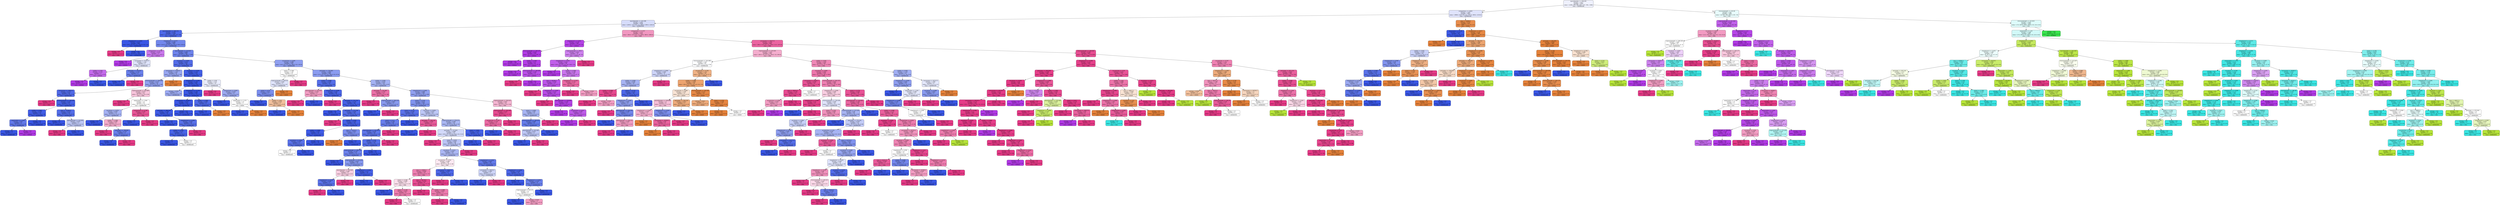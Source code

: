 digraph Tree {
node [shape=box, style="filled, rounded", color="black", fontname="helvetica"] ;
edge [fontname="helvetica"] ;
0 [label="equivdiameter <= 258.265\nentropy = 2.657\nsamples = 4307\nvalue = [1006, 659, 290, 829, 1757, 956, 1308]\nclass = DERMASON", fillcolor="#eff1fd"] ;
1 [label="compactness <= 0.863\nentropy = 1.907\nsamples = 2822\nvalue = [998.0, 36.0, 0.0, 3.0, 1757.0, 409.0, 1234.0]\nclass = DERMASON", fillcolor="#dfe3fb"] ;
0 -> 1 [labeldistance=2.5, labelangle=45, headlabel="True"] ;
2 [label="equivdiameter <= 223.288\nentropy = 1.622\nsamples = 2209\nvalue = [109.0, 31.0, 0.0, 1.0, 1683.0, 409.0, 1226.0]\nclass = DERMASON", fillcolor="#d6dcfa"] ;
1 -> 2 ;
3 [label="equivdiameter <= 206.231\nentropy = 0.549\nsamples = 1108\nvalue = [13, 0, 0, 0, 1563, 20, 136]\nclass = DERMASON", fillcolor="#4e68e8"] ;
2 -> 3 ;
4 [label="shapefactor4 <= 0.983\nentropy = 0.011\nsamples = 649\nvalue = [0.0, 0.0, 0.0, 0.0, 1012.0, 0.0, 1.0]\nclass = DERMASON", fillcolor="#3956e5"] ;
3 -> 4 ;
5 [label="entropy = 0.0\nsamples = 1\nvalue = [0, 0, 0, 0, 0, 0, 1]\nclass = SIRA", fillcolor="#e53986"] ;
4 -> 5 ;
6 [label="entropy = 0.0\nsamples = 648\nvalue = [0, 0, 0, 0, 1012, 0, 0]\nclass = DERMASON", fillcolor="#3956e5"] ;
4 -> 6 ;
7 [label="shapefactor3 <= 0.577\nentropy = 0.996\nsamples = 459\nvalue = [13.0, 0.0, 0.0, 0.0, 551.0, 20.0, 135.0]\nclass = DERMASON", fillcolor="#7287ec"] ;
3 -> 7 ;
8 [label="compactness <= 0.738\nentropy = 0.974\nsamples = 17\nvalue = [0, 0, 0, 0, 5, 18, 1]\nclass = HOROZ", fillcolor="#ca78ed"] ;
7 -> 8 ;
9 [label="entropy = 0.0\nsamples = 8\nvalue = [0, 0, 0, 0, 0, 14, 0]\nclass = HOROZ", fillcolor="#b139e5"] ;
8 -> 9 ;
10 [label="convexarea <= 37151.0\nentropy = 1.361\nsamples = 9\nvalue = [0, 0, 0, 0, 5, 4, 1]\nclass = DERMASON", fillcolor="#dee3fb"] ;
8 -> 10 ;
11 [label="solidity <= 0.99\nentropy = 0.722\nsamples = 5\nvalue = [0, 0, 0, 0, 1, 4, 0]\nclass = HOROZ", fillcolor="#c46aec"] ;
10 -> 11 ;
12 [label="entropy = 0.0\nsamples = 4\nvalue = [0, 0, 0, 0, 0, 4, 0]\nclass = HOROZ", fillcolor="#b139e5"] ;
11 -> 12 ;
13 [label="entropy = 0.0\nsamples = 1\nvalue = [0, 0, 0, 0, 1, 0, 0]\nclass = DERMASON", fillcolor="#3956e5"] ;
11 -> 13 ;
14 [label="perimeter <= 754.421\nentropy = 0.722\nsamples = 4\nvalue = [0, 0, 0, 0, 4, 0, 1]\nclass = DERMASON", fillcolor="#6a80ec"] ;
10 -> 14 ;
15 [label="entropy = 0.0\nsamples = 3\nvalue = [0, 0, 0, 0, 4, 0, 0]\nclass = DERMASON", fillcolor="#3956e5"] ;
14 -> 15 ;
16 [label="entropy = 0.0\nsamples = 1\nvalue = [0, 0, 0, 0, 0, 0, 1]\nclass = SIRA", fillcolor="#e53986"] ;
14 -> 16 ;
17 [label="equivdiameter <= 214.837\nentropy = 0.863\nsamples = 442\nvalue = [13, 0, 0, 0, 546, 2, 134]\nclass = DERMASON", fillcolor="#6e83ec"] ;
7 -> 17 ;
18 [label="roundness <= 0.895\nentropy = 0.633\nsamples = 222\nvalue = [7, 0, 0, 0, 300, 2, 31]\nclass = DERMASON", fillcolor="#536ce8"] ;
17 -> 18 ;
19 [label="convexarea <= 37362.0\nentropy = 1.161\nsamples = 51\nvalue = [3, 0, 0, 0, 55, 1, 24]\nclass = DERMASON", fillcolor="#97a6f1"] ;
18 -> 19 ;
20 [label="minoraxislength <= 168.599\nentropy = 0.972\nsamples = 50\nvalue = [0, 0, 0, 0, 55, 1, 24]\nclass = DERMASON", fillcolor="#91a1f1"] ;
19 -> 20 ;
21 [label="convexarea <= 33853.0\nentropy = 0.574\nsamples = 28\nvalue = [0, 0, 0, 0, 41, 1, 4]\nclass = DERMASON", fillcolor="#516ae8"] ;
20 -> 21 ;
22 [label="entropy = 0.0\nsamples = 1\nvalue = [0, 0, 0, 0, 0, 0, 2]\nclass = SIRA", fillcolor="#e53986"] ;
21 -> 22 ;
23 [label="minoraxislength <= 165.242\nentropy = 0.422\nsamples = 27\nvalue = [0, 0, 0, 0, 41, 1, 2]\nclass = DERMASON", fillcolor="#4762e7"] ;
21 -> 23 ;
24 [label="solidity <= 0.987\nentropy = 0.229\nsamples = 13\nvalue = [0, 0, 0, 0, 26, 1, 0]\nclass = DERMASON", fillcolor="#415de6"] ;
23 -> 24 ;
25 [label="aspectration <= 1.656\nentropy = 0.65\nsamples = 4\nvalue = [0, 0, 0, 0, 5, 1, 0]\nclass = DERMASON", fillcolor="#6178ea"] ;
24 -> 25 ;
26 [label="entropy = 0.0\nsamples = 3\nvalue = [0, 0, 0, 0, 5, 0, 0]\nclass = DERMASON", fillcolor="#3956e5"] ;
25 -> 26 ;
27 [label="entropy = 0.0\nsamples = 1\nvalue = [0, 0, 0, 0, 0, 1, 0]\nclass = HOROZ", fillcolor="#b139e5"] ;
25 -> 27 ;
28 [label="entropy = 0.0\nsamples = 9\nvalue = [0, 0, 0, 0, 21, 0, 0]\nclass = DERMASON", fillcolor="#3956e5"] ;
24 -> 28 ;
29 [label="area <= 35166.0\nentropy = 0.523\nsamples = 14\nvalue = [0, 0, 0, 0, 15, 0, 2]\nclass = DERMASON", fillcolor="#536de8"] ;
23 -> 29 ;
30 [label="entropy = 0.0\nsamples = 9\nvalue = [0, 0, 0, 0, 12, 0, 0]\nclass = DERMASON", fillcolor="#3956e5"] ;
29 -> 30 ;
31 [label="equivdiameter <= 212.901\nentropy = 0.971\nsamples = 5\nvalue = [0, 0, 0, 0, 3, 0, 2]\nclass = DERMASON", fillcolor="#bdc7f6"] ;
29 -> 31 ;
32 [label="entropy = 0.0\nsamples = 2\nvalue = [0, 0, 0, 0, 0, 0, 2]\nclass = SIRA", fillcolor="#e53986"] ;
31 -> 32 ;
33 [label="entropy = 0.0\nsamples = 3\nvalue = [0, 0, 0, 0, 3, 0, 0]\nclass = DERMASON", fillcolor="#3956e5"] ;
31 -> 33 ;
34 [label="majoraxislength <= 254.869\nentropy = 0.977\nsamples = 22\nvalue = [0, 0, 0, 0, 14, 0, 20]\nclass = SIRA", fillcolor="#f7c4db"] ;
20 -> 34 ;
35 [label="entropy = 0.0\nsamples = 3\nvalue = [0, 0, 0, 0, 0, 0, 6]\nclass = SIRA", fillcolor="#e53986"] ;
34 -> 35 ;
36 [label="aspectration <= 1.564\nentropy = 1.0\nsamples = 19\nvalue = [0, 0, 0, 0, 14, 0, 14]\nclass = DERMASON", fillcolor="#ffffff"] ;
34 -> 36 ;
37 [label="roundness <= 0.875\nentropy = 0.934\nsamples = 13\nvalue = [0, 0, 0, 0, 13, 0, 7]\nclass = DERMASON", fillcolor="#a4b1f3"] ;
36 -> 37 ;
38 [label="entropy = 0.0\nsamples = 5\nvalue = [0, 0, 0, 0, 9, 0, 0]\nclass = DERMASON", fillcolor="#3956e5"] ;
37 -> 38 ;
39 [label="solidity <= 0.988\nentropy = 0.946\nsamples = 8\nvalue = [0, 0, 0, 0, 4, 0, 7]\nclass = SIRA", fillcolor="#f4aacb"] ;
37 -> 39 ;
40 [label="entropy = 0.0\nsamples = 4\nvalue = [0, 0, 0, 0, 0, 0, 6]\nclass = SIRA", fillcolor="#e53986"] ;
39 -> 40 ;
41 [label="perimeter <= 709.691\nentropy = 0.722\nsamples = 4\nvalue = [0, 0, 0, 0, 4, 0, 1]\nclass = DERMASON", fillcolor="#6a80ec"] ;
39 -> 41 ;
42 [label="entropy = 0.0\nsamples = 3\nvalue = [0, 0, 0, 0, 4, 0, 0]\nclass = DERMASON", fillcolor="#3956e5"] ;
41 -> 42 ;
43 [label="entropy = 0.0\nsamples = 1\nvalue = [0, 0, 0, 0, 0, 0, 1]\nclass = SIRA", fillcolor="#e53986"] ;
41 -> 43 ;
44 [label="compactness <= 0.789\nentropy = 0.544\nsamples = 6\nvalue = [0, 0, 0, 0, 1, 0, 7]\nclass = SIRA", fillcolor="#e95597"] ;
36 -> 44 ;
45 [label="entropy = 0.0\nsamples = 1\nvalue = [0, 0, 0, 0, 1, 0, 0]\nclass = DERMASON", fillcolor="#3956e5"] ;
44 -> 45 ;
46 [label="entropy = 0.0\nsamples = 5\nvalue = [0, 0, 0, 0, 0, 0, 7]\nclass = SIRA", fillcolor="#e53986"] ;
44 -> 46 ;
47 [label="entropy = 0.0\nsamples = 1\nvalue = [3, 0, 0, 0, 0, 0, 0]\nclass = SEKER", fillcolor="#e58139"] ;
19 -> 47 ;
48 [label="roundness <= 0.939\nentropy = 0.332\nsamples = 171\nvalue = [4, 0, 0, 0, 245, 1, 7]\nclass = DERMASON", fillcolor="#435ee6"] ;
18 -> 48 ;
49 [label="shapefactor4 <= 0.992\nentropy = 0.146\nsamples = 161\nvalue = [1, 0, 0, 0, 239, 1, 2]\nclass = DERMASON", fillcolor="#3c59e5"] ;
48 -> 49 ;
50 [label="entropy = 0.918\nsamples = 2\nvalue = [0, 0, 0, 0, 2, 1, 0]\nclass = DERMASON", fillcolor="#9caaf2"] ;
49 -> 50 ;
51 [label="shapefactor3 <= 0.729\nentropy = 0.108\nsamples = 159\nvalue = [1, 0, 0, 0, 237, 0, 2]\nclass = DERMASON", fillcolor="#3b58e5"] ;
49 -> 51 ;
52 [label="convexarea <= 34560.5\nentropy = 0.072\nsamples = 153\nvalue = [0, 0, 0, 0, 228, 0, 2]\nclass = DERMASON", fillcolor="#3b57e5"] ;
51 -> 52 ;
53 [label="perimeter <= 686.554\nentropy = 0.196\nsamples = 45\nvalue = [0, 0, 0, 0, 64, 0, 2]\nclass = DERMASON", fillcolor="#3f5be6"] ;
52 -> 53 ;
54 [label="entropy = 0.0\nsamples = 35\nvalue = [0, 0, 0, 0, 51, 0, 0]\nclass = DERMASON", fillcolor="#3956e5"] ;
53 -> 54 ;
55 [label="shapefactor4 <= 0.999\nentropy = 0.567\nsamples = 10\nvalue = [0, 0, 0, 0, 13, 0, 2]\nclass = DERMASON", fillcolor="#5770e9"] ;
53 -> 55 ;
56 [label="solidity <= 0.989\nentropy = 0.371\nsamples = 9\nvalue = [0, 0, 0, 0, 13, 0, 1]\nclass = DERMASON", fillcolor="#4863e7"] ;
55 -> 56 ;
57 [label="entropy = 0.0\nsamples = 7\nvalue = [0, 0, 0, 0, 12, 0, 0]\nclass = DERMASON", fillcolor="#3956e5"] ;
56 -> 57 ;
58 [label="entropy = 1.0\nsamples = 2\nvalue = [0, 0, 0, 0, 1, 0, 1]\nclass = DERMASON", fillcolor="#ffffff"] ;
56 -> 58 ;
59 [label="entropy = 0.0\nsamples = 1\nvalue = [0, 0, 0, 0, 0, 0, 1]\nclass = SIRA", fillcolor="#e53986"] ;
55 -> 59 ;
60 [label="entropy = 0.0\nsamples = 108\nvalue = [0, 0, 0, 0, 164, 0, 0]\nclass = DERMASON", fillcolor="#3956e5"] ;
52 -> 60 ;
61 [label="solidity <= 0.989\nentropy = 0.469\nsamples = 6\nvalue = [1, 0, 0, 0, 9, 0, 0]\nclass = DERMASON", fillcolor="#4f69e8"] ;
51 -> 61 ;
62 [label="entropy = 0.0\nsamples = 5\nvalue = [0, 0, 0, 0, 9, 0, 0]\nclass = DERMASON", fillcolor="#3956e5"] ;
61 -> 62 ;
63 [label="entropy = 0.0\nsamples = 1\nvalue = [1, 0, 0, 0, 0, 0, 0]\nclass = SEKER", fillcolor="#e58139"] ;
61 -> 63 ;
64 [label="solidity <= 0.99\nentropy = 1.531\nsamples = 10\nvalue = [3, 0, 0, 0, 6, 0, 5]\nclass = DERMASON", fillcolor="#e9ecfc"] ;
48 -> 64 ;
65 [label="entropy = 0.0\nsamples = 2\nvalue = [0, 0, 0, 0, 0, 0, 5]\nclass = SIRA", fillcolor="#e53986"] ;
64 -> 65 ;
66 [label="compactness <= 0.843\nentropy = 0.918\nsamples = 8\nvalue = [3, 0, 0, 0, 6, 0, 0]\nclass = DERMASON", fillcolor="#9caaf2"] ;
64 -> 66 ;
67 [label="entropy = 0.0\nsamples = 3\nvalue = [0, 0, 0, 0, 3, 0, 0]\nclass = DERMASON", fillcolor="#3956e5"] ;
66 -> 67 ;
68 [label="aspectration <= 1.371\nentropy = 1.0\nsamples = 5\nvalue = [3, 0, 0, 0, 3, 0, 0]\nclass = SEKER", fillcolor="#ffffff"] ;
66 -> 68 ;
69 [label="entropy = 0.0\nsamples = 2\nvalue = [0, 0, 0, 0, 3, 0, 0]\nclass = DERMASON", fillcolor="#3956e5"] ;
68 -> 69 ;
70 [label="entropy = 0.0\nsamples = 3\nvalue = [3, 0, 0, 0, 0, 0, 0]\nclass = SEKER", fillcolor="#e58139"] ;
68 -> 70 ;
71 [label="eccentricity <= 0.695\nentropy = 0.984\nsamples = 220\nvalue = [6.0, 0.0, 0.0, 0.0, 246.0, 0.0, 103.0]\nclass = DERMASON", fillcolor="#8f9ff0"] ;
17 -> 71 ;
72 [label="extent <= 0.788\nentropy = 1.58\nsamples = 12\nvalue = [5, 0, 0, 0, 6, 0, 6]\nclass = DERMASON", fillcolor="#ffffff"] ;
71 -> 72 ;
73 [label="majoraxislength <= 259.19\nentropy = 0.994\nsamples = 9\nvalue = [5, 0, 0, 0, 6, 0, 0]\nclass = DERMASON", fillcolor="#dee3fb"] ;
72 -> 73 ;
74 [label="extent <= 0.75\nentropy = 0.811\nsamples = 7\nvalue = [2, 0, 0, 0, 6, 0, 0]\nclass = DERMASON", fillcolor="#7b8eee"] ;
73 -> 74 ;
75 [label="entropy = 0.0\nsamples = 4\nvalue = [0, 0, 0, 0, 5, 0, 0]\nclass = DERMASON", fillcolor="#3956e5"] ;
74 -> 75 ;
76 [label="solidity <= 0.99\nentropy = 0.918\nsamples = 3\nvalue = [2, 0, 0, 0, 1, 0, 0]\nclass = SEKER", fillcolor="#f2c09c"] ;
74 -> 76 ;
77 [label="entropy = 0.0\nsamples = 1\nvalue = [0, 0, 0, 0, 1, 0, 0]\nclass = DERMASON", fillcolor="#3956e5"] ;
76 -> 77 ;
78 [label="entropy = 0.0\nsamples = 2\nvalue = [2, 0, 0, 0, 0, 0, 0]\nclass = SEKER", fillcolor="#e58139"] ;
76 -> 78 ;
79 [label="entropy = 0.0\nsamples = 2\nvalue = [3, 0, 0, 0, 0, 0, 0]\nclass = SEKER", fillcolor="#e58139"] ;
73 -> 79 ;
80 [label="entropy = 0.0\nsamples = 3\nvalue = [0, 0, 0, 0, 0, 0, 6]\nclass = SIRA", fillcolor="#e53986"] ;
72 -> 80 ;
81 [label="perimeter <= 716.083\nentropy = 0.892\nsamples = 208\nvalue = [1.0, 0.0, 0.0, 0.0, 240.0, 0.0, 97.0]\nclass = DERMASON", fillcolor="#8a9bf0"] ;
71 -> 81 ;
82 [label="solidity <= 0.988\nentropy = 0.594\nsamples = 53\nvalue = [1, 0, 0, 0, 78, 0, 10]\nclass = DERMASON", fillcolor="#556ee9"] ;
81 -> 82 ;
83 [label="equivdiameter <= 215.635\nentropy = 0.918\nsamples = 4\nvalue = [0, 0, 0, 0, 2, 0, 4]\nclass = SIRA", fillcolor="#f29cc2"] ;
82 -> 83 ;
84 [label="entropy = 0.0\nsamples = 2\nvalue = [0, 0, 0, 0, 0, 0, 4]\nclass = SIRA", fillcolor="#e53986"] ;
83 -> 84 ;
85 [label="entropy = 0.0\nsamples = 2\nvalue = [0, 0, 0, 0, 2, 0, 0]\nclass = DERMASON", fillcolor="#3956e5"] ;
83 -> 85 ;
86 [label="eccentricity <= 0.696\nentropy = 0.467\nsamples = 49\nvalue = [1, 0, 0, 0, 76, 0, 6]\nclass = DERMASON", fillcolor="#4b65e7"] ;
82 -> 86 ;
87 [label="entropy = 0.0\nsamples = 1\nvalue = [0, 0, 0, 0, 0, 0, 2]\nclass = SIRA", fillcolor="#e53986"] ;
86 -> 87 ;
88 [label="perimeter <= 712.723\nentropy = 0.379\nsamples = 48\nvalue = [1, 0, 0, 0, 76, 0, 4]\nclass = DERMASON", fillcolor="#4661e7"] ;
86 -> 88 ;
89 [label="entropy = 0.0\nsamples = 28\nvalue = [0, 0, 0, 0, 42, 0, 0]\nclass = DERMASON", fillcolor="#3956e5"] ;
88 -> 89 ;
90 [label="perimeter <= 713.336\nentropy = 0.645\nsamples = 20\nvalue = [1, 0, 0, 0, 34, 0, 4]\nclass = DERMASON", fillcolor="#556ee9"] ;
88 -> 90 ;
91 [label="entropy = 0.0\nsamples = 2\nvalue = [0, 0, 0, 0, 0, 0, 3]\nclass = SIRA", fillcolor="#e53986"] ;
90 -> 91 ;
92 [label="solidity <= 0.991\nentropy = 0.365\nsamples = 18\nvalue = [1, 0, 0, 0, 34, 0, 1]\nclass = DERMASON", fillcolor="#4460e6"] ;
90 -> 92 ;
93 [label="solidity <= 0.989\nentropy = 0.201\nsamples = 15\nvalue = [0, 0, 0, 0, 31, 0, 1]\nclass = DERMASON", fillcolor="#3f5be6"] ;
92 -> 93 ;
94 [label="roundness <= 0.905\nentropy = 0.592\nsamples = 5\nvalue = [0, 0, 0, 0, 6, 0, 1]\nclass = DERMASON", fillcolor="#5a72e9"] ;
93 -> 94 ;
95 [label="entropy = 1.0\nsamples = 2\nvalue = [0, 0, 0, 0, 1, 0, 1]\nclass = DERMASON", fillcolor="#ffffff"] ;
94 -> 95 ;
96 [label="entropy = 0.0\nsamples = 3\nvalue = [0, 0, 0, 0, 5, 0, 0]\nclass = DERMASON", fillcolor="#3956e5"] ;
94 -> 96 ;
97 [label="entropy = 0.0\nsamples = 10\nvalue = [0, 0, 0, 0, 25, 0, 0]\nclass = DERMASON", fillcolor="#3956e5"] ;
93 -> 97 ;
98 [label="area <= 37419.5\nentropy = 0.811\nsamples = 3\nvalue = [1, 0, 0, 0, 3, 0, 0]\nclass = DERMASON", fillcolor="#7b8eee"] ;
92 -> 98 ;
99 [label="entropy = 0.0\nsamples = 1\nvalue = [1, 0, 0, 0, 0, 0, 0]\nclass = SEKER", fillcolor="#e58139"] ;
98 -> 99 ;
100 [label="entropy = 0.0\nsamples = 2\nvalue = [0, 0, 0, 0, 3, 0, 0]\nclass = DERMASON", fillcolor="#3956e5"] ;
98 -> 100 ;
101 [label="solidity <= 0.985\nentropy = 0.934\nsamples = 155\nvalue = [0, 0, 0, 0, 162, 0, 87]\nclass = DERMASON", fillcolor="#a3b1f3"] ;
81 -> 101 ;
102 [label="perimeter <= 751.807\nentropy = 0.755\nsamples = 11\nvalue = [0, 0, 0, 0, 5, 0, 18]\nclass = SIRA", fillcolor="#ec70a8"] ;
101 -> 102 ;
103 [label="entropy = 0.0\nsamples = 7\nvalue = [0, 0, 0, 0, 0, 0, 16]\nclass = SIRA", fillcolor="#e53986"] ;
102 -> 103 ;
104 [label="majoraxislength <= 285.233\nentropy = 0.863\nsamples = 4\nvalue = [0, 0, 0, 0, 5, 0, 2]\nclass = DERMASON", fillcolor="#889aef"] ;
102 -> 104 ;
105 [label="entropy = 0.0\nsamples = 3\nvalue = [0, 0, 0, 0, 5, 0, 0]\nclass = DERMASON", fillcolor="#3956e5"] ;
104 -> 105 ;
106 [label="entropy = 0.0\nsamples = 1\nvalue = [0, 0, 0, 0, 0, 0, 2]\nclass = SIRA", fillcolor="#e53986"] ;
104 -> 106 ;
107 [label="shapefactor2 <= 0.002\nentropy = 0.888\nsamples = 144\nvalue = [0, 0, 0, 0, 157, 0, 69]\nclass = DERMASON", fillcolor="#90a0f0"] ;
101 -> 107 ;
108 [label="extent <= 0.744\nentropy = 0.834\nsamples = 128\nvalue = [0, 0, 0, 0, 147, 0, 53]\nclass = DERMASON", fillcolor="#8093ee"] ;
107 -> 108 ;
109 [label="extent <= 0.733\nentropy = 0.592\nsamples = 61\nvalue = [0, 0, 0, 0, 90, 0, 15]\nclass = DERMASON", fillcolor="#5a72e9"] ;
108 -> 109 ;
110 [label="extent <= 0.73\nentropy = 0.706\nsamples = 46\nvalue = [0, 0, 0, 0, 63, 0, 15]\nclass = DERMASON", fillcolor="#687eeb"] ;
109 -> 110 ;
111 [label="equivdiameter <= 222.963\nentropy = 0.634\nsamples = 44\nvalue = [0, 0, 0, 0, 63, 0, 12]\nclass = DERMASON", fillcolor="#5f76ea"] ;
110 -> 111 ;
112 [label="solidity <= 0.99\nentropy = 0.544\nsamples = 42\nvalue = [0, 0, 0, 0, 63, 0, 9]\nclass = DERMASON", fillcolor="#556ee9"] ;
111 -> 112 ;
113 [label="majoraxislength <= 269.743\nentropy = 0.731\nsamples = 27\nvalue = [0, 0, 0, 0, 35, 0, 9]\nclass = DERMASON", fillcolor="#6c81ec"] ;
112 -> 113 ;
114 [label="entropy = 0.0\nsamples = 8\nvalue = [0, 0, 0, 0, 12, 0, 0]\nclass = DERMASON", fillcolor="#3956e5"] ;
113 -> 114 ;
115 [label="majoraxislength <= 274.978\nentropy = 0.857\nsamples = 19\nvalue = [0, 0, 0, 0, 23, 0, 9]\nclass = DERMASON", fillcolor="#8698ef"] ;
113 -> 115 ;
116 [label="equivdiameter <= 219.646\nentropy = 0.985\nsamples = 9\nvalue = [0, 0, 0, 0, 6, 0, 8]\nclass = SIRA", fillcolor="#f8cee1"] ;
115 -> 116 ;
117 [label="shapefactor2 <= 0.002\nentropy = 0.592\nsamples = 4\nvalue = [0, 0, 0, 0, 6, 0, 1]\nclass = DERMASON", fillcolor="#5a72e9"] ;
116 -> 117 ;
118 [label="entropy = 0.0\nsamples = 1\nvalue = [0, 0, 0, 0, 0, 0, 1]\nclass = SIRA", fillcolor="#e53986"] ;
117 -> 118 ;
119 [label="entropy = 0.0\nsamples = 3\nvalue = [0, 0, 0, 0, 6, 0, 0]\nclass = DERMASON", fillcolor="#3956e5"] ;
117 -> 119 ;
120 [label="entropy = 0.0\nsamples = 5\nvalue = [0, 0, 0, 0, 0, 0, 7]\nclass = SIRA", fillcolor="#e53986"] ;
116 -> 120 ;
121 [label="shapefactor4 <= 0.998\nentropy = 0.31\nsamples = 10\nvalue = [0, 0, 0, 0, 17, 0, 1]\nclass = DERMASON", fillcolor="#4560e7"] ;
115 -> 121 ;
122 [label="entropy = 0.0\nsamples = 9\nvalue = [0, 0, 0, 0, 17, 0, 0]\nclass = DERMASON", fillcolor="#3956e5"] ;
121 -> 122 ;
123 [label="entropy = 0.0\nsamples = 1\nvalue = [0, 0, 0, 0, 0, 0, 1]\nclass = SIRA", fillcolor="#e53986"] ;
121 -> 123 ;
124 [label="entropy = 0.0\nsamples = 15\nvalue = [0, 0, 0, 0, 28, 0, 0]\nclass = DERMASON", fillcolor="#3956e5"] ;
112 -> 124 ;
125 [label="entropy = 0.0\nsamples = 2\nvalue = [0, 0, 0, 0, 0, 0, 3]\nclass = SIRA", fillcolor="#e53986"] ;
111 -> 125 ;
126 [label="entropy = 0.0\nsamples = 2\nvalue = [0, 0, 0, 0, 0, 0, 3]\nclass = SIRA", fillcolor="#e53986"] ;
110 -> 126 ;
127 [label="entropy = 0.0\nsamples = 15\nvalue = [0, 0, 0, 0, 27, 0, 0]\nclass = DERMASON", fillcolor="#3956e5"] ;
109 -> 127 ;
128 [label="roundness <= 0.859\nentropy = 0.971\nsamples = 67\nvalue = [0, 0, 0, 0, 57, 0, 38]\nclass = DERMASON", fillcolor="#bdc7f6"] ;
108 -> 128 ;
129 [label="perimeter <= 739.118\nentropy = 0.592\nsamples = 3\nvalue = [0, 0, 0, 0, 1, 0, 6]\nclass = SIRA", fillcolor="#e95a9a"] ;
128 -> 129 ;
130 [label="entropy = 0.0\nsamples = 1\nvalue = [0, 0, 0, 0, 1, 0, 0]\nclass = DERMASON", fillcolor="#3956e5"] ;
129 -> 130 ;
131 [label="entropy = 0.0\nsamples = 2\nvalue = [0, 0, 0, 0, 0, 0, 6]\nclass = SIRA", fillcolor="#e53986"] ;
129 -> 131 ;
132 [label="majoraxislength <= 278.213\nentropy = 0.946\nsamples = 64\nvalue = [0, 0, 0, 0, 56, 0, 32]\nclass = DERMASON", fillcolor="#aab7f4"] ;
128 -> 132 ;
133 [label="perimeter <= 717.843\nentropy = 0.988\nsamples = 52\nvalue = [0.0, 0.0, 0.0, 0.0, 40.0, 0.0, 31.0]\nclass = DERMASON", fillcolor="#d2d9f9"] ;
132 -> 133 ;
134 [label="entropy = 0.0\nsamples = 4\nvalue = [0, 0, 0, 0, 0, 0, 5]\nclass = SIRA", fillcolor="#e53986"] ;
133 -> 134 ;
135 [label="extent <= 0.819\nentropy = 0.967\nsamples = 48\nvalue = [0, 0, 0, 0, 40, 0, 26]\nclass = DERMASON", fillcolor="#bac4f6"] ;
133 -> 135 ;
136 [label="roundness <= 0.911\nentropy = 0.947\nsamples = 47\nvalue = [0, 0, 0, 0, 40, 0, 23]\nclass = DERMASON", fillcolor="#abb7f4"] ;
135 -> 136 ;
137 [label="eccentricity <= 0.761\nentropy = 0.998\nsamples = 28\nvalue = [0, 0, 0, 0, 16, 0, 18]\nclass = SIRA", fillcolor="#fce9f2"] ;
136 -> 137 ;
138 [label="area <= 37895.5\nentropy = 0.828\nsamples = 19\nvalue = [0, 0, 0, 0, 6, 0, 17]\nclass = SIRA", fillcolor="#ee7fb1"] ;
137 -> 138 ;
139 [label="extent <= 0.768\nentropy = 0.994\nsamples = 11\nvalue = [0, 0, 0, 0, 5, 0, 6]\nclass = SIRA", fillcolor="#fbdeeb"] ;
138 -> 139 ;
140 [label="entropy = 0.0\nsamples = 3\nvalue = [0, 0, 0, 0, 3, 0, 0]\nclass = DERMASON", fillcolor="#3956e5"] ;
139 -> 140 ;
141 [label="extent <= 0.789\nentropy = 0.811\nsamples = 8\nvalue = [0, 0, 0, 0, 2, 0, 6]\nclass = SIRA", fillcolor="#ee7bae"] ;
139 -> 141 ;
142 [label="entropy = 0.0\nsamples = 4\nvalue = [0, 0, 0, 0, 0, 0, 4]\nclass = SIRA", fillcolor="#e53986"] ;
141 -> 142 ;
143 [label="entropy = 1.0\nsamples = 4\nvalue = [0, 0, 0, 0, 2, 0, 2]\nclass = DERMASON", fillcolor="#ffffff"] ;
141 -> 143 ;
144 [label="area <= 38778.5\nentropy = 0.414\nsamples = 8\nvalue = [0, 0, 0, 0, 1, 0, 11]\nclass = SIRA", fillcolor="#e74b91"] ;
138 -> 144 ;
145 [label="entropy = 0.0\nsamples = 5\nvalue = [0, 0, 0, 0, 0, 0, 8]\nclass = SIRA", fillcolor="#e53986"] ;
144 -> 145 ;
146 [label="solidity <= 0.988\nentropy = 0.811\nsamples = 3\nvalue = [0, 0, 0, 0, 1, 0, 3]\nclass = SIRA", fillcolor="#ee7bae"] ;
144 -> 146 ;
147 [label="entropy = 0.0\nsamples = 2\nvalue = [0, 0, 0, 0, 0, 0, 3]\nclass = SIRA", fillcolor="#e53986"] ;
146 -> 147 ;
148 [label="entropy = 0.0\nsamples = 1\nvalue = [0, 0, 0, 0, 1, 0, 0]\nclass = DERMASON", fillcolor="#3956e5"] ;
146 -> 148 ;
149 [label="convexarea <= 36907.0\nentropy = 0.439\nsamples = 9\nvalue = [0, 0, 0, 0, 10, 0, 1]\nclass = DERMASON", fillcolor="#4d67e8"] ;
137 -> 149 ;
150 [label="entropy = 0.0\nsamples = 1\nvalue = [0, 0, 0, 0, 0, 0, 1]\nclass = SIRA", fillcolor="#e53986"] ;
149 -> 150 ;
151 [label="entropy = 0.0\nsamples = 8\nvalue = [0, 0, 0, 0, 10, 0, 0]\nclass = DERMASON", fillcolor="#3956e5"] ;
149 -> 151 ;
152 [label="shapefactor2 <= 0.002\nentropy = 0.663\nsamples = 19\nvalue = [0, 0, 0, 0, 24, 0, 5]\nclass = DERMASON", fillcolor="#6279ea"] ;
136 -> 152 ;
153 [label="convexarea <= 39323.5\nentropy = 0.985\nsamples = 5\nvalue = [0, 0, 0, 0, 4, 0, 3]\nclass = DERMASON", fillcolor="#ced5f8"] ;
152 -> 153 ;
154 [label="entropy = 0.0\nsamples = 4\nvalue = [0, 0, 0, 0, 4, 0, 0]\nclass = DERMASON", fillcolor="#3956e5"] ;
153 -> 154 ;
155 [label="entropy = 0.0\nsamples = 1\nvalue = [0, 0, 0, 0, 0, 0, 3]\nclass = SIRA", fillcolor="#e53986"] ;
153 -> 155 ;
156 [label="shapefactor3 <= 0.682\nentropy = 0.439\nsamples = 14\nvalue = [0, 0, 0, 0, 20, 0, 2]\nclass = DERMASON", fillcolor="#4d67e8"] ;
152 -> 156 ;
157 [label="entropy = 0.0\nsamples = 6\nvalue = [0, 0, 0, 0, 12, 0, 0]\nclass = DERMASON", fillcolor="#3956e5"] ;
156 -> 157 ;
158 [label="shapefactor3 <= 0.692\nentropy = 0.722\nsamples = 8\nvalue = [0, 0, 0, 0, 8, 0, 2]\nclass = DERMASON", fillcolor="#6a80ec"] ;
156 -> 158 ;
159 [label="majoraxislength <= 265.26\nentropy = 1.0\nsamples = 4\nvalue = [0, 0, 0, 0, 2, 0, 2]\nclass = DERMASON", fillcolor="#ffffff"] ;
158 -> 159 ;
160 [label="entropy = 0.0\nsamples = 1\nvalue = [0, 0, 0, 0, 1, 0, 0]\nclass = DERMASON", fillcolor="#3956e5"] ;
159 -> 160 ;
161 [label="entropy = 0.918\nsamples = 3\nvalue = [0, 0, 0, 0, 1, 0, 2]\nclass = SIRA", fillcolor="#f29cc2"] ;
159 -> 161 ;
162 [label="entropy = 0.0\nsamples = 4\nvalue = [0, 0, 0, 0, 6, 0, 0]\nclass = DERMASON", fillcolor="#3956e5"] ;
158 -> 162 ;
163 [label="entropy = 0.0\nsamples = 1\nvalue = [0, 0, 0, 0, 0, 0, 3]\nclass = SIRA", fillcolor="#e53986"] ;
135 -> 163 ;
164 [label="extent <= 0.801\nentropy = 0.323\nsamples = 12\nvalue = [0, 0, 0, 0, 16, 0, 1]\nclass = DERMASON", fillcolor="#4561e7"] ;
132 -> 164 ;
165 [label="entropy = 0.0\nsamples = 11\nvalue = [0, 0, 0, 0, 16, 0, 0]\nclass = DERMASON", fillcolor="#3956e5"] ;
164 -> 165 ;
166 [label="entropy = 0.0\nsamples = 1\nvalue = [0, 0, 0, 0, 0, 0, 1]\nclass = SIRA", fillcolor="#e53986"] ;
164 -> 166 ;
167 [label="majoraxislength <= 262.615\nentropy = 0.961\nsamples = 16\nvalue = [0, 0, 0, 0, 10, 0, 16]\nclass = SIRA", fillcolor="#f5b5d2"] ;
107 -> 167 ;
168 [label="majoraxislength <= 261.642\nentropy = 0.414\nsamples = 7\nvalue = [0, 0, 0, 0, 1, 0, 11]\nclass = SIRA", fillcolor="#e74b91"] ;
167 -> 168 ;
169 [label="eccentricity <= 0.707\nentropy = 0.722\nsamples = 4\nvalue = [0, 0, 0, 0, 1, 0, 4]\nclass = SIRA", fillcolor="#ec6aa4"] ;
168 -> 169 ;
170 [label="entropy = 0.0\nsamples = 1\nvalue = [0, 0, 0, 0, 1, 0, 0]\nclass = DERMASON", fillcolor="#3956e5"] ;
169 -> 170 ;
171 [label="entropy = 0.0\nsamples = 3\nvalue = [0, 0, 0, 0, 0, 0, 4]\nclass = SIRA", fillcolor="#e53986"] ;
169 -> 171 ;
172 [label="entropy = 0.0\nsamples = 3\nvalue = [0, 0, 0, 0, 0, 0, 7]\nclass = SIRA", fillcolor="#e53986"] ;
168 -> 172 ;
173 [label="extent <= 0.809\nentropy = 0.94\nsamples = 9\nvalue = [0, 0, 0, 0, 9, 0, 5]\nclass = DERMASON", fillcolor="#a7b4f3"] ;
167 -> 173 ;
174 [label="minoraxislength <= 185.912\nentropy = 0.684\nsamples = 8\nvalue = [0, 0, 0, 0, 9, 0, 2]\nclass = DERMASON", fillcolor="#657ceb"] ;
173 -> 174 ;
175 [label="equivdiameter <= 221.047\nentropy = 0.971\nsamples = 4\nvalue = [0, 0, 0, 0, 3, 0, 2]\nclass = DERMASON", fillcolor="#bdc7f6"] ;
174 -> 175 ;
176 [label="entropy = 0.0\nsamples = 2\nvalue = [0, 0, 0, 0, 3, 0, 0]\nclass = DERMASON", fillcolor="#3956e5"] ;
175 -> 176 ;
177 [label="entropy = 0.0\nsamples = 2\nvalue = [0, 0, 0, 0, 0, 0, 2]\nclass = SIRA", fillcolor="#e53986"] ;
175 -> 177 ;
178 [label="entropy = 0.0\nsamples = 4\nvalue = [0, 0, 0, 0, 6, 0, 0]\nclass = DERMASON", fillcolor="#3956e5"] ;
174 -> 178 ;
179 [label="entropy = 0.0\nsamples = 1\nvalue = [0, 0, 0, 0, 0, 0, 3]\nclass = SIRA", fillcolor="#e53986"] ;
173 -> 179 ;
180 [label="compactness <= 0.747\nentropy = 1.513\nsamples = 1101\nvalue = [96.0, 31.0, 0.0, 1.0, 120.0, 389.0, 1090.0]\nclass = SIRA", fillcolor="#f197c0"] ;
2 -> 180 ;
181 [label="shapefactor2 <= 0.001\nentropy = 0.234\nsamples = 242\nvalue = [0, 0, 0, 0, 0, 377, 15]\nclass = HOROZ", fillcolor="#b441e6"] ;
180 -> 181 ;
182 [label="minoraxislength <= 180.247\nentropy = 0.052\nsamples = 210\nvalue = [0, 0, 0, 0, 0, 341, 2]\nclass = HOROZ", fillcolor="#b13ae5"] ;
181 -> 182 ;
183 [label="entropy = 0.0\nsamples = 169\nvalue = [0, 0, 0, 0, 0, 264, 0]\nclass = HOROZ", fillcolor="#b139e5"] ;
182 -> 183 ;
184 [label="solidity <= 0.987\nentropy = 0.17\nsamples = 41\nvalue = [0, 0, 0, 0, 0, 77, 2]\nclass = HOROZ", fillcolor="#b33ee6"] ;
182 -> 184 ;
185 [label="entropy = 0.0\nsamples = 30\nvalue = [0, 0, 0, 0, 0, 60, 0]\nclass = HOROZ", fillcolor="#b139e5"] ;
184 -> 185 ;
186 [label="minoraxislength <= 180.906\nentropy = 0.485\nsamples = 11\nvalue = [0, 0, 0, 0, 0, 17, 2]\nclass = HOROZ", fillcolor="#ba50e8"] ;
184 -> 186 ;
187 [label="entropy = 0.0\nsamples = 1\nvalue = [0, 0, 0, 0, 0, 0, 2]\nclass = SIRA", fillcolor="#e53986"] ;
186 -> 187 ;
188 [label="entropy = 0.0\nsamples = 10\nvalue = [0, 0, 0, 0, 0, 17, 0]\nclass = HOROZ", fillcolor="#b139e5"] ;
186 -> 188 ;
189 [label="majoraxislength <= 340.2\nentropy = 0.835\nsamples = 32\nvalue = [0, 0, 0, 0, 0, 36, 13]\nclass = HOROZ", fillcolor="#cd80ee"] ;
181 -> 189 ;
190 [label="shapefactor2 <= 0.001\nentropy = 0.641\nsamples = 28\nvalue = [0.0, 0.0, 0.0, 0.0, 0.0, 36.0, 7.0]\nclass = HOROZ", fillcolor="#c05fea"] ;
189 -> 190 ;
191 [label="entropy = 0.0\nsamples = 8\nvalue = [0, 0, 0, 0, 0, 13, 0]\nclass = HOROZ", fillcolor="#b139e5"] ;
190 -> 191 ;
192 [label="solidity <= 0.989\nentropy = 0.784\nsamples = 20\nvalue = [0, 0, 0, 0, 0, 23, 7]\nclass = HOROZ", fillcolor="#c975ed"] ;
190 -> 192 ;
193 [label="area <= 40306.5\nentropy = 0.529\nsamples = 17\nvalue = [0, 0, 0, 0, 0, 22, 3]\nclass = HOROZ", fillcolor="#bc54e9"] ;
192 -> 193 ;
194 [label="entropy = 0.0\nsamples = 1\nvalue = [0, 0, 0, 0, 0, 0, 1]\nclass = SIRA", fillcolor="#e53986"] ;
193 -> 194 ;
195 [label="shapefactor1 <= 0.007\nentropy = 0.414\nsamples = 16\nvalue = [0, 0, 0, 0, 0, 22, 2]\nclass = HOROZ", fillcolor="#b84be7"] ;
193 -> 195 ;
196 [label="entropy = 0.0\nsamples = 1\nvalue = [0, 0, 0, 0, 0, 0, 1]\nclass = SIRA", fillcolor="#e53986"] ;
195 -> 196 ;
197 [label="equivdiameter <= 239.089\nentropy = 0.258\nsamples = 15\nvalue = [0, 0, 0, 0, 0, 22, 1]\nclass = HOROZ", fillcolor="#b542e6"] ;
195 -> 197 ;
198 [label="entropy = 0.0\nsamples = 10\nvalue = [0, 0, 0, 0, 0, 16, 0]\nclass = HOROZ", fillcolor="#b139e5"] ;
197 -> 198 ;
199 [label="eccentricity <= 0.837\nentropy = 0.592\nsamples = 5\nvalue = [0, 0, 0, 0, 0, 6, 1]\nclass = HOROZ", fillcolor="#be5ae9"] ;
197 -> 199 ;
200 [label="entropy = 0.0\nsamples = 4\nvalue = [0, 0, 0, 0, 0, 6, 0]\nclass = HOROZ", fillcolor="#b139e5"] ;
199 -> 200 ;
201 [label="entropy = 0.0\nsamples = 1\nvalue = [0, 0, 0, 0, 0, 0, 1]\nclass = SIRA", fillcolor="#e53986"] ;
199 -> 201 ;
202 [label="shapefactor3 <= 0.539\nentropy = 0.722\nsamples = 3\nvalue = [0, 0, 0, 0, 0, 1, 4]\nclass = SIRA", fillcolor="#ec6aa4"] ;
192 -> 202 ;
203 [label="entropy = 0.0\nsamples = 1\nvalue = [0, 0, 0, 0, 0, 0, 2]\nclass = SIRA", fillcolor="#e53986"] ;
202 -> 203 ;
204 [label="entropy = 0.918\nsamples = 2\nvalue = [0, 0, 0, 0, 0, 1, 2]\nclass = SIRA", fillcolor="#f29cc2"] ;
202 -> 204 ;
205 [label="entropy = 0.0\nsamples = 4\nvalue = [0, 0, 0, 0, 0, 0, 6]\nclass = SIRA", fillcolor="#e53986"] ;
189 -> 205 ;
206 [label="convexarea <= 42677.0\nentropy = 1.032\nsamples = 859\nvalue = [96.0, 31.0, 0.0, 1.0, 120.0, 12.0, 1075.0]\nclass = SIRA", fillcolor="#eb63a0"] ;
180 -> 206 ;
207 [label="majoraxislength <= 274.504\nentropy = 1.415\nsamples = 256\nvalue = [46.0, 2.0, 0.0, 0.0, 120.0, 3.0, 240.0]\nclass = SIRA", fillcolor="#f4adcd"] ;
206 -> 207 ;
208 [label="minoraxislength <= 191.698\nentropy = 1.567\nsamples = 65\nvalue = [42, 0, 0, 0, 43, 0, 30]\nclass = DERMASON", fillcolor="#fcfdff"] ;
207 -> 208 ;
209 [label="shapefactor4 <= 0.999\nentropy = 0.984\nsamples = 31\nvalue = [0, 0, 0, 0, 31, 0, 23]\nclass = DERMASON", fillcolor="#ccd3f8"] ;
208 -> 209 ;
210 [label="solidity <= 0.989\nentropy = 0.938\nsamples = 29\nvalue = [0, 0, 0, 0, 31, 0, 17]\nclass = DERMASON", fillcolor="#a6b3f3"] ;
209 -> 210 ;
211 [label="solidity <= 0.988\nentropy = 0.353\nsamples = 9\nvalue = [0, 0, 0, 0, 1, 0, 14]\nclass = SIRA", fillcolor="#e7478f"] ;
210 -> 211 ;
212 [label="entropy = 0.0\nsamples = 7\nvalue = [0, 0, 0, 0, 0, 0, 12]\nclass = SIRA", fillcolor="#e53986"] ;
211 -> 212 ;
213 [label="entropy = 0.918\nsamples = 2\nvalue = [0, 0, 0, 0, 1, 0, 2]\nclass = SIRA", fillcolor="#f29cc2"] ;
211 -> 213 ;
214 [label="extent <= 0.774\nentropy = 0.439\nsamples = 20\nvalue = [0, 0, 0, 0, 30, 0, 3]\nclass = DERMASON", fillcolor="#4d67e8"] ;
210 -> 214 ;
215 [label="shapefactor4 <= 0.997\nentropy = 0.881\nsamples = 8\nvalue = [0, 0, 0, 0, 7, 0, 3]\nclass = DERMASON", fillcolor="#8e9ef0"] ;
214 -> 215 ;
216 [label="entropy = 0.0\nsamples = 1\nvalue = [0, 0, 0, 0, 0, 0, 1]\nclass = SIRA", fillcolor="#e53986"] ;
215 -> 216 ;
217 [label="equivdiameter <= 226.792\nentropy = 0.764\nsamples = 7\nvalue = [0, 0, 0, 0, 7, 0, 2]\nclass = DERMASON", fillcolor="#7286ec"] ;
215 -> 217 ;
218 [label="entropy = 0.0\nsamples = 4\nvalue = [0, 0, 0, 0, 6, 0, 0]\nclass = DERMASON", fillcolor="#3956e5"] ;
217 -> 218 ;
219 [label="equivdiameter <= 228.131\nentropy = 0.918\nsamples = 3\nvalue = [0, 0, 0, 0, 1, 0, 2]\nclass = SIRA", fillcolor="#f29cc2"] ;
217 -> 219 ;
220 [label="entropy = 0.0\nsamples = 2\nvalue = [0, 0, 0, 0, 0, 0, 2]\nclass = SIRA", fillcolor="#e53986"] ;
219 -> 220 ;
221 [label="entropy = 0.0\nsamples = 1\nvalue = [0, 0, 0, 0, 1, 0, 0]\nclass = DERMASON", fillcolor="#3956e5"] ;
219 -> 221 ;
222 [label="entropy = 0.0\nsamples = 12\nvalue = [0, 0, 0, 0, 23, 0, 0]\nclass = DERMASON", fillcolor="#3956e5"] ;
214 -> 222 ;
223 [label="entropy = 0.0\nsamples = 2\nvalue = [0, 0, 0, 0, 0, 0, 6]\nclass = SIRA", fillcolor="#e53986"] ;
209 -> 223 ;
224 [label="eccentricity <= 0.702\nentropy = 1.191\nsamples = 34\nvalue = [42, 0, 0, 0, 12, 0, 7]\nclass = SEKER", fillcolor="#efb286"] ;
208 -> 224 ;
225 [label="solidity <= 0.988\nentropy = 1.024\nsamples = 30\nvalue = [42.0, 0.0, 0.0, 0.0, 6.0, 0.0, 7.0]\nclass = SEKER", fillcolor="#eca36f"] ;
224 -> 225 ;
226 [label="eccentricity <= 0.694\nentropy = 1.539\nsamples = 11\nvalue = [9, 0, 0, 0, 5, 0, 6]\nclass = SEKER", fillcolor="#f9e4d5"] ;
225 -> 226 ;
227 [label="equivdiameter <= 228.896\nentropy = 1.5\nsamples = 8\nvalue = [3, 0, 0, 0, 3, 0, 6]\nclass = SIRA", fillcolor="#f6bdd7"] ;
226 -> 227 ;
228 [label="shapefactor1 <= 0.007\nentropy = 0.954\nsamples = 5\nvalue = [3, 0, 0, 0, 0, 0, 5]\nclass = SIRA", fillcolor="#f5b0cf"] ;
227 -> 228 ;
229 [label="entropy = 0.0\nsamples = 1\nvalue = [2, 0, 0, 0, 0, 0, 0]\nclass = SEKER", fillcolor="#e58139"] ;
228 -> 229 ;
230 [label="convexarea <= 40200.5\nentropy = 0.65\nsamples = 4\nvalue = [1, 0, 0, 0, 0, 0, 5]\nclass = SIRA", fillcolor="#ea619e"] ;
228 -> 230 ;
231 [label="entropy = 0.0\nsamples = 1\nvalue = [1, 0, 0, 0, 0, 0, 0]\nclass = SEKER", fillcolor="#e58139"] ;
230 -> 231 ;
232 [label="entropy = 0.0\nsamples = 3\nvalue = [0, 0, 0, 0, 0, 0, 5]\nclass = SIRA", fillcolor="#e53986"] ;
230 -> 232 ;
233 [label="shapefactor4 <= 0.997\nentropy = 0.811\nsamples = 3\nvalue = [0, 0, 0, 0, 3, 0, 1]\nclass = DERMASON", fillcolor="#7b8eee"] ;
227 -> 233 ;
234 [label="entropy = 0.0\nsamples = 1\nvalue = [0, 0, 0, 0, 0, 0, 1]\nclass = SIRA", fillcolor="#e53986"] ;
233 -> 234 ;
235 [label="entropy = 0.0\nsamples = 2\nvalue = [0, 0, 0, 0, 3, 0, 0]\nclass = DERMASON", fillcolor="#3956e5"] ;
233 -> 235 ;
236 [label="perimeter <= 750.135\nentropy = 0.811\nsamples = 3\nvalue = [6, 0, 0, 0, 2, 0, 0]\nclass = SEKER", fillcolor="#eeab7b"] ;
226 -> 236 ;
237 [label="entropy = 0.0\nsamples = 1\nvalue = [0, 0, 0, 0, 2, 0, 0]\nclass = DERMASON", fillcolor="#3956e5"] ;
236 -> 237 ;
238 [label="entropy = 0.0\nsamples = 2\nvalue = [6, 0, 0, 0, 0, 0, 0]\nclass = SEKER", fillcolor="#e58139"] ;
236 -> 238 ;
239 [label="minoraxislength <= 192.092\nentropy = 0.373\nsamples = 19\nvalue = [33, 0, 0, 0, 1, 0, 1]\nclass = SEKER", fillcolor="#e78845"] ;
225 -> 239 ;
240 [label="entropy = 0.811\nsamples = 2\nvalue = [3, 0, 0, 0, 0, 0, 1]\nclass = SEKER", fillcolor="#eeab7b"] ;
239 -> 240 ;
241 [label="extent <= 0.795\nentropy = 0.206\nsamples = 17\nvalue = [30, 0, 0, 0, 1, 0, 0]\nclass = SEKER", fillcolor="#e68540"] ;
239 -> 241 ;
242 [label="entropy = 0.0\nsamples = 15\nvalue = [29, 0, 0, 0, 0, 0, 0]\nclass = SEKER", fillcolor="#e58139"] ;
241 -> 242 ;
243 [label="entropy = 1.0\nsamples = 2\nvalue = [1, 0, 0, 0, 1, 0, 0]\nclass = SEKER", fillcolor="#ffffff"] ;
241 -> 243 ;
244 [label="entropy = 0.0\nsamples = 4\nvalue = [0, 0, 0, 0, 6, 0, 0]\nclass = DERMASON", fillcolor="#3956e5"] ;
224 -> 244 ;
245 [label="solidity <= 0.991\nentropy = 1.056\nsamples = 191\nvalue = [4, 2, 0, 0, 77, 3, 210]\nclass = SIRA", fillcolor="#ef87b6"] ;
207 -> 245 ;
246 [label="roundness <= 0.865\nentropy = 0.905\nsamples = 170\nvalue = [0, 2, 0, 0, 58, 3, 202]\nclass = SIRA", fillcolor="#ed75ab"] ;
245 -> 246 ;
247 [label="convexarea <= 42481.5\nentropy = 0.678\nsamples = 25\nvalue = [0, 1, 0, 0, 1, 3, 38]\nclass = SIRA", fillcolor="#e85295"] ;
246 -> 247 ;
248 [label="area <= 39835.0\nentropy = 0.378\nsamples = 23\nvalue = [0, 0, 0, 0, 0, 3, 38]\nclass = SIRA", fillcolor="#e74990"] ;
247 -> 248 ;
249 [label="eccentricity <= 0.782\nentropy = 0.918\nsamples = 5\nvalue = [0, 0, 0, 0, 0, 3, 6]\nclass = SIRA", fillcolor="#f29cc2"] ;
248 -> 249 ;
250 [label="entropy = 0.0\nsamples = 3\nvalue = [0, 0, 0, 0, 0, 0, 6]\nclass = SIRA", fillcolor="#e53986"] ;
249 -> 250 ;
251 [label="entropy = 0.0\nsamples = 2\nvalue = [0, 0, 0, 0, 0, 3, 0]\nclass = HOROZ", fillcolor="#b139e5"] ;
249 -> 251 ;
252 [label="entropy = 0.0\nsamples = 18\nvalue = [0, 0, 0, 0, 0, 0, 32]\nclass = SIRA", fillcolor="#e53986"] ;
248 -> 252 ;
253 [label="entropy = 1.0\nsamples = 2\nvalue = [0, 1, 0, 0, 1, 0, 0]\nclass = BARBUNYA", fillcolor="#ffffff"] ;
247 -> 253 ;
254 [label="minoraxislength <= 183.732\nentropy = 0.861\nsamples = 145\nvalue = [0, 1, 0, 0, 57, 0, 164]\nclass = SIRA", fillcolor="#ee7fb1"] ;
246 -> 254 ;
255 [label="shapefactor4 <= 0.995\nentropy = 0.985\nsamples = 71\nvalue = [0, 0, 0, 0, 44, 0, 59]\nclass = SIRA", fillcolor="#f8cde0"] ;
254 -> 255 ;
256 [label="shapefactor4 <= 0.989\nentropy = 0.25\nsamples = 17\nvalue = [0, 0, 0, 0, 1, 0, 23]\nclass = SIRA", fillcolor="#e6428b"] ;
255 -> 256 ;
257 [label="entropy = 0.0\nsamples = 1\nvalue = [0, 0, 0, 0, 1, 0, 0]\nclass = DERMASON", fillcolor="#3956e5"] ;
256 -> 257 ;
258 [label="entropy = 0.0\nsamples = 16\nvalue = [0, 0, 0, 0, 0, 0, 23]\nclass = SIRA", fillcolor="#e53986"] ;
256 -> 258 ;
259 [label="minoraxislength <= 178.338\nentropy = 0.994\nsamples = 54\nvalue = [0, 0, 0, 0, 43, 0, 36]\nclass = DERMASON", fillcolor="#dfe3fb"] ;
255 -> 259 ;
260 [label="extent <= 0.787\nentropy = 0.887\nsamples = 15\nvalue = [0, 0, 0, 0, 7, 0, 16]\nclass = SIRA", fillcolor="#f090bb"] ;
259 -> 260 ;
261 [label="roundness <= 0.884\nentropy = 0.98\nsamples = 8\nvalue = [0, 0, 0, 0, 7, 0, 5]\nclass = DERMASON", fillcolor="#c6cff8"] ;
260 -> 261 ;
262 [label="shapefactor4 <= 0.996\nentropy = 0.881\nsamples = 6\nvalue = [0, 0, 0, 0, 7, 0, 3]\nclass = DERMASON", fillcolor="#8e9ef0"] ;
261 -> 262 ;
263 [label="entropy = 0.0\nsamples = 2\nvalue = [0, 0, 0, 0, 0, 0, 2]\nclass = SIRA", fillcolor="#e53986"] ;
262 -> 263 ;
264 [label="convexarea <= 41477.0\nentropy = 0.544\nsamples = 4\nvalue = [0, 0, 0, 0, 7, 0, 1]\nclass = DERMASON", fillcolor="#556ee9"] ;
262 -> 264 ;
265 [label="entropy = 0.0\nsamples = 3\nvalue = [0, 0, 0, 0, 7, 0, 0]\nclass = DERMASON", fillcolor="#3956e5"] ;
264 -> 265 ;
266 [label="entropy = 0.0\nsamples = 1\nvalue = [0, 0, 0, 0, 0, 0, 1]\nclass = SIRA", fillcolor="#e53986"] ;
264 -> 266 ;
267 [label="entropy = 0.0\nsamples = 2\nvalue = [0, 0, 0, 0, 0, 0, 2]\nclass = SIRA", fillcolor="#e53986"] ;
261 -> 267 ;
268 [label="entropy = 0.0\nsamples = 7\nvalue = [0, 0, 0, 0, 0, 0, 11]\nclass = SIRA", fillcolor="#e53986"] ;
260 -> 268 ;
269 [label="majoraxislength <= 277.559\nentropy = 0.94\nsamples = 39\nvalue = [0, 0, 0, 0, 36, 0, 20]\nclass = DERMASON", fillcolor="#a7b4f3"] ;
259 -> 269 ;
270 [label="entropy = 0.0\nsamples = 4\nvalue = [0, 0, 0, 0, 7, 0, 0]\nclass = DERMASON", fillcolor="#3956e5"] ;
269 -> 270 ;
271 [label="perimeter <= 773.161\nentropy = 0.976\nsamples = 35\nvalue = [0, 0, 0, 0, 29, 0, 20]\nclass = DERMASON", fillcolor="#c2cbf7"] ;
269 -> 271 ;
272 [label="eccentricity <= 0.76\nentropy = 0.939\nsamples = 33\nvalue = [0.0, 0.0, 0.0, 0.0, 29.0, 0.0, 16.0]\nclass = DERMASON", fillcolor="#a6b3f3"] ;
271 -> 272 ;
273 [label="roundness <= 0.904\nentropy = 0.592\nsamples = 5\nvalue = [0, 0, 0, 0, 1, 0, 6]\nclass = SIRA", fillcolor="#e95a9a"] ;
272 -> 273 ;
274 [label="entropy = 0.0\nsamples = 3\nvalue = [0, 0, 0, 0, 0, 0, 5]\nclass = SIRA", fillcolor="#e53986"] ;
273 -> 274 ;
275 [label="entropy = 1.0\nsamples = 2\nvalue = [0, 0, 0, 0, 1, 0, 1]\nclass = DERMASON", fillcolor="#ffffff"] ;
273 -> 275 ;
276 [label="area <= 41753.0\nentropy = 0.831\nsamples = 28\nvalue = [0, 0, 0, 0, 28, 0, 10]\nclass = DERMASON", fillcolor="#8092ee"] ;
272 -> 276 ;
277 [label="roundness <= 0.906\nentropy = 0.907\nsamples = 24\nvalue = [0, 0, 0, 0, 21, 0, 10]\nclass = DERMASON", fillcolor="#97a6f1"] ;
276 -> 277 ;
278 [label="shapefactor1 <= 0.007\nentropy = 0.994\nsamples = 19\nvalue = [0, 0, 0, 0, 12, 0, 10]\nclass = DERMASON", fillcolor="#dee3fb"] ;
277 -> 278 ;
279 [label="shapefactor1 <= 0.007\nentropy = 0.89\nsamples = 12\nvalue = [0, 0, 0, 0, 4, 0, 9]\nclass = SIRA", fillcolor="#f191bc"] ;
278 -> 279 ;
280 [label="entropy = 0.0\nsamples = 4\nvalue = [0, 0, 0, 0, 0, 0, 4]\nclass = SIRA", fillcolor="#e53986"] ;
279 -> 280 ;
281 [label="minoraxislength <= 182.011\nentropy = 0.991\nsamples = 8\nvalue = [0, 0, 0, 0, 4, 0, 5]\nclass = SIRA", fillcolor="#fad7e7"] ;
279 -> 281 ;
282 [label="entropy = 0.0\nsamples = 4\nvalue = [0, 0, 0, 0, 0, 0, 4]\nclass = SIRA", fillcolor="#e53986"] ;
281 -> 282 ;
283 [label="area <= 40416.0\nentropy = 0.722\nsamples = 4\nvalue = [0, 0, 0, 0, 4, 0, 1]\nclass = DERMASON", fillcolor="#6a80ec"] ;
281 -> 283 ;
284 [label="entropy = 0.0\nsamples = 1\nvalue = [0, 0, 0, 0, 0, 0, 1]\nclass = SIRA", fillcolor="#e53986"] ;
283 -> 284 ;
285 [label="entropy = 0.0\nsamples = 3\nvalue = [0, 0, 0, 0, 4, 0, 0]\nclass = DERMASON", fillcolor="#3956e5"] ;
283 -> 285 ;
286 [label="roundness <= 0.878\nentropy = 0.503\nsamples = 7\nvalue = [0, 0, 0, 0, 8, 0, 1]\nclass = DERMASON", fillcolor="#526be8"] ;
278 -> 286 ;
287 [label="entropy = 0.0\nsamples = 1\nvalue = [0, 0, 0, 0, 0, 0, 1]\nclass = SIRA", fillcolor="#e53986"] ;
286 -> 287 ;
288 [label="entropy = 0.0\nsamples = 6\nvalue = [0, 0, 0, 0, 8, 0, 0]\nclass = DERMASON", fillcolor="#3956e5"] ;
286 -> 288 ;
289 [label="entropy = 0.0\nsamples = 5\nvalue = [0, 0, 0, 0, 9, 0, 0]\nclass = DERMASON", fillcolor="#3956e5"] ;
277 -> 289 ;
290 [label="entropy = 0.0\nsamples = 4\nvalue = [0, 0, 0, 0, 7, 0, 0]\nclass = DERMASON", fillcolor="#3956e5"] ;
276 -> 290 ;
291 [label="entropy = 0.0\nsamples = 2\nvalue = [0, 0, 0, 0, 0, 0, 4]\nclass = SIRA", fillcolor="#e53986"] ;
271 -> 291 ;
292 [label="extent <= 0.776\nentropy = 0.566\nsamples = 74\nvalue = [0, 1, 0, 0, 13, 0, 105]\nclass = SIRA", fillcolor="#e85396"] ;
254 -> 292 ;
293 [label="equivdiameter <= 224.492\nentropy = 0.764\nsamples = 49\nvalue = [0, 1, 0, 0, 13, 0, 61]\nclass = SIRA", fillcolor="#eb66a1"] ;
292 -> 293 ;
294 [label="entropy = 0.0\nsamples = 1\nvalue = [0, 0, 0, 0, 2, 0, 0]\nclass = DERMASON", fillcolor="#3956e5"] ;
293 -> 294 ;
295 [label="solidity <= 0.988\nentropy = 0.713\nsamples = 48\nvalue = [0, 1, 0, 0, 11, 0, 61]\nclass = SIRA", fillcolor="#ea5f9d"] ;
293 -> 295 ;
296 [label="roundness <= 0.902\nentropy = 0.216\nsamples = 17\nvalue = [0, 1, 0, 0, 0, 0, 28]\nclass = SIRA", fillcolor="#e6408a"] ;
295 -> 296 ;
297 [label="entropy = 0.0\nsamples = 15\nvalue = [0, 0, 0, 0, 0, 0, 27]\nclass = SIRA", fillcolor="#e53986"] ;
296 -> 297 ;
298 [label="entropy = 1.0\nsamples = 2\nvalue = [0, 1, 0, 0, 0, 0, 1]\nclass = BARBUNYA", fillcolor="#ffffff"] ;
296 -> 298 ;
299 [label="compactness <= 0.824\nentropy = 0.811\nsamples = 31\nvalue = [0, 0, 0, 0, 11, 0, 33]\nclass = SIRA", fillcolor="#ee7bae"] ;
295 -> 299 ;
300 [label="convexarea <= 42535.0\nentropy = 0.898\nsamples = 24\nvalue = [0, 0, 0, 0, 11, 0, 24]\nclass = SIRA", fillcolor="#f194bd"] ;
299 -> 300 ;
301 [label="roundness <= 0.902\nentropy = 0.845\nsamples = 22\nvalue = [0, 0, 0, 0, 9, 0, 24]\nclass = SIRA", fillcolor="#ef83b3"] ;
300 -> 301 ;
302 [label="shapefactor4 <= 0.995\nentropy = 1.0\nsamples = 11\nvalue = [0, 0, 0, 0, 8, 0, 8]\nclass = DERMASON", fillcolor="#ffffff"] ;
301 -> 302 ;
303 [label="area <= 41631.0\nentropy = 0.592\nsamples = 5\nvalue = [0, 0, 0, 0, 1, 0, 6]\nclass = SIRA", fillcolor="#e95a9a"] ;
302 -> 303 ;
304 [label="entropy = 0.0\nsamples = 4\nvalue = [0, 0, 0, 0, 0, 0, 6]\nclass = SIRA", fillcolor="#e53986"] ;
303 -> 304 ;
305 [label="entropy = 0.0\nsamples = 1\nvalue = [0, 0, 0, 0, 1, 0, 0]\nclass = DERMASON", fillcolor="#3956e5"] ;
303 -> 305 ;
306 [label="solidity <= 0.989\nentropy = 0.764\nsamples = 6\nvalue = [0, 0, 0, 0, 7, 0, 2]\nclass = DERMASON", fillcolor="#7286ec"] ;
302 -> 306 ;
307 [label="entropy = 0.0\nsamples = 3\nvalue = [0, 0, 0, 0, 6, 0, 0]\nclass = DERMASON", fillcolor="#3956e5"] ;
306 -> 307 ;
308 [label="convexarea <= 42366.5\nentropy = 0.918\nsamples = 3\nvalue = [0, 0, 0, 0, 1, 0, 2]\nclass = SIRA", fillcolor="#f29cc2"] ;
306 -> 308 ;
309 [label="entropy = 0.0\nsamples = 2\nvalue = [0, 0, 0, 0, 0, 0, 2]\nclass = SIRA", fillcolor="#e53986"] ;
308 -> 309 ;
310 [label="entropy = 0.0\nsamples = 1\nvalue = [0, 0, 0, 0, 1, 0, 0]\nclass = DERMASON", fillcolor="#3956e5"] ;
308 -> 310 ;
311 [label="shapefactor3 <= 0.67\nentropy = 0.323\nsamples = 11\nvalue = [0, 0, 0, 0, 1, 0, 16]\nclass = SIRA", fillcolor="#e7458e"] ;
301 -> 311 ;
312 [label="entropy = 0.0\nsamples = 8\nvalue = [0, 0, 0, 0, 0, 0, 13]\nclass = SIRA", fillcolor="#e53986"] ;
311 -> 312 ;
313 [label="shapefactor3 <= 0.674\nentropy = 0.811\nsamples = 3\nvalue = [0, 0, 0, 0, 1, 0, 3]\nclass = SIRA", fillcolor="#ee7bae"] ;
311 -> 313 ;
314 [label="entropy = 0.0\nsamples = 1\nvalue = [0, 0, 0, 0, 1, 0, 0]\nclass = DERMASON", fillcolor="#3956e5"] ;
313 -> 314 ;
315 [label="entropy = 0.0\nsamples = 2\nvalue = [0, 0, 0, 0, 0, 0, 3]\nclass = SIRA", fillcolor="#e53986"] ;
313 -> 315 ;
316 [label="entropy = 0.0\nsamples = 2\nvalue = [0, 0, 0, 0, 2, 0, 0]\nclass = DERMASON", fillcolor="#3956e5"] ;
300 -> 316 ;
317 [label="entropy = 0.0\nsamples = 7\nvalue = [0, 0, 0, 0, 0, 0, 9]\nclass = SIRA", fillcolor="#e53986"] ;
299 -> 317 ;
318 [label="entropy = 0.0\nsamples = 25\nvalue = [0, 0, 0, 0, 0, 0, 44]\nclass = SIRA", fillcolor="#e53986"] ;
292 -> 318 ;
319 [label="solidity <= 0.992\nentropy = 1.318\nsamples = 21\nvalue = [4, 0, 0, 0, 19, 0, 8]\nclass = DERMASON", fillcolor="#a0aef3"] ;
245 -> 319 ;
320 [label="shapefactor2 <= 0.002\nentropy = 0.881\nsamples = 13\nvalue = [0, 0, 0, 0, 14, 0, 6]\nclass = DERMASON", fillcolor="#8e9ef0"] ;
319 -> 320 ;
321 [label="entropy = 0.0\nsamples = 4\nvalue = [0, 0, 0, 0, 7, 0, 0]\nclass = DERMASON", fillcolor="#3956e5"] ;
320 -> 321 ;
322 [label="aspectration <= 1.501\nentropy = 0.996\nsamples = 9\nvalue = [0, 0, 0, 0, 7, 0, 6]\nclass = DERMASON", fillcolor="#e3e7fb"] ;
320 -> 322 ;
323 [label="shapefactor4 <= 0.998\nentropy = 0.764\nsamples = 6\nvalue = [0, 0, 0, 0, 7, 0, 2]\nclass = DERMASON", fillcolor="#7286ec"] ;
322 -> 323 ;
324 [label="shapefactor4 <= 0.995\nentropy = 1.0\nsamples = 3\nvalue = [0, 0, 0, 0, 2, 0, 2]\nclass = DERMASON", fillcolor="#ffffff"] ;
323 -> 324 ;
325 [label="entropy = 0.0\nsamples = 1\nvalue = [0, 0, 0, 0, 2, 0, 0]\nclass = DERMASON", fillcolor="#3956e5"] ;
324 -> 325 ;
326 [label="entropy = 0.0\nsamples = 2\nvalue = [0, 0, 0, 0, 0, 0, 2]\nclass = SIRA", fillcolor="#e53986"] ;
324 -> 326 ;
327 [label="entropy = 0.0\nsamples = 3\nvalue = [0, 0, 0, 0, 5, 0, 0]\nclass = DERMASON", fillcolor="#3956e5"] ;
323 -> 327 ;
328 [label="entropy = 0.0\nsamples = 3\nvalue = [0, 0, 0, 0, 0, 0, 4]\nclass = SIRA", fillcolor="#e53986"] ;
322 -> 328 ;
329 [label="convexarea <= 42317.0\nentropy = 1.495\nsamples = 8\nvalue = [4, 0, 0, 0, 5, 0, 2]\nclass = DERMASON", fillcolor="#e3e7fb"] ;
319 -> 329 ;
330 [label="roundness <= 0.908\nentropy = 0.863\nsamples = 6\nvalue = [0, 0, 0, 0, 5, 0, 2]\nclass = DERMASON", fillcolor="#889aef"] ;
329 -> 330 ;
331 [label="entropy = 0.0\nsamples = 2\nvalue = [0, 0, 0, 0, 0, 0, 2]\nclass = SIRA", fillcolor="#e53986"] ;
330 -> 331 ;
332 [label="entropy = 0.0\nsamples = 4\nvalue = [0, 0, 0, 0, 5, 0, 0]\nclass = DERMASON", fillcolor="#3956e5"] ;
330 -> 332 ;
333 [label="entropy = 0.0\nsamples = 2\nvalue = [4, 0, 0, 0, 0, 0, 0]\nclass = SEKER", fillcolor="#e58139"] ;
329 -> 333 ;
334 [label="minoraxislength <= 200.081\nentropy = 0.592\nsamples = 603\nvalue = [50, 29, 0, 1, 0, 9, 835]\nclass = SIRA", fillcolor="#e84d92"] ;
206 -> 334 ;
335 [label="shapefactor4 <= 0.998\nentropy = 0.313\nsamples = 476\nvalue = [11, 8, 0, 1, 0, 9, 692]\nclass = SIRA", fillcolor="#e6418b"] ;
334 -> 335 ;
336 [label="perimeter <= 840.858\nentropy = 0.199\nsamples = 400\nvalue = [1, 5, 0, 0, 0, 9, 588]\nclass = SIRA", fillcolor="#e63e89"] ;
335 -> 336 ;
337 [label="roundness <= 0.934\nentropy = 0.09\nsamples = 349\nvalue = [1, 1, 0, 0, 0, 3, 523]\nclass = SIRA", fillcolor="#e53b87"] ;
336 -> 337 ;
338 [label="convexarea <= 45236.0\nentropy = 0.071\nsamples = 348\nvalue = [0, 1, 0, 0, 0, 3, 523]\nclass = SIRA", fillcolor="#e53b87"] ;
337 -> 338 ;
339 [label="convexarea <= 45225.5\nentropy = 0.137\nsamples = 155\nvalue = [0.0, 1.0, 0.0, 0.0, 0.0, 3.0, 233.0]\nclass = SIRA", fillcolor="#e53c88"] ;
338 -> 339 ;
340 [label="shapefactor4 <= 0.996\nentropy = 0.11\nsamples = 154\nvalue = [0, 1, 0, 0, 0, 2, 233]\nclass = SIRA", fillcolor="#e53c88"] ;
339 -> 340 ;
341 [label="roundness <= 0.835\nentropy = 0.056\nsamples = 100\nvalue = [0, 1, 0, 0, 0, 0, 156]\nclass = SIRA", fillcolor="#e53a87"] ;
340 -> 341 ;
342 [label="shapefactor2 <= 0.002\nentropy = 0.811\nsamples = 3\nvalue = [0, 1, 0, 0, 0, 0, 3]\nclass = SIRA", fillcolor="#ee7bae"] ;
341 -> 342 ;
343 [label="entropy = 0.0\nsamples = 2\nvalue = [0, 0, 0, 0, 0, 0, 3]\nclass = SIRA", fillcolor="#e53986"] ;
342 -> 343 ;
344 [label="entropy = 0.0\nsamples = 1\nvalue = [0, 1, 0, 0, 0, 0, 0]\nclass = BARBUNYA", fillcolor="#b7e539"] ;
342 -> 344 ;
345 [label="entropy = 0.0\nsamples = 97\nvalue = [0, 0, 0, 0, 0, 0, 153]\nclass = SIRA", fillcolor="#e53986"] ;
341 -> 345 ;
346 [label="solidity <= 0.986\nentropy = 0.17\nsamples = 54\nvalue = [0, 0, 0, 0, 0, 2, 77]\nclass = SIRA", fillcolor="#e63e89"] ;
340 -> 346 ;
347 [label="entropy = 0.0\nsamples = 1\nvalue = [0, 0, 0, 0, 0, 1, 0]\nclass = HOROZ", fillcolor="#b139e5"] ;
346 -> 347 ;
348 [label="shapefactor3 <= 0.664\nentropy = 0.099\nsamples = 53\nvalue = [0, 0, 0, 0, 0, 1, 77]\nclass = SIRA", fillcolor="#e53c88"] ;
346 -> 348 ;
349 [label="entropy = 0.0\nsamples = 37\nvalue = [0, 0, 0, 0, 0, 0, 55]\nclass = SIRA", fillcolor="#e53986"] ;
348 -> 349 ;
350 [label="shapefactor1 <= 0.007\nentropy = 0.258\nsamples = 16\nvalue = [0, 0, 0, 0, 0, 1, 22]\nclass = SIRA", fillcolor="#e6428c"] ;
348 -> 350 ;
351 [label="entropy = 0.0\nsamples = 12\nvalue = [0, 0, 0, 0, 0, 0, 18]\nclass = SIRA", fillcolor="#e53986"] ;
350 -> 351 ;
352 [label="shapefactor1 <= 0.007\nentropy = 0.722\nsamples = 4\nvalue = [0, 0, 0, 0, 0, 1, 4]\nclass = SIRA", fillcolor="#ec6aa4"] ;
350 -> 352 ;
353 [label="entropy = 0.0\nsamples = 1\nvalue = [0, 0, 0, 0, 0, 1, 0]\nclass = HOROZ", fillcolor="#b139e5"] ;
352 -> 353 ;
354 [label="entropy = 0.0\nsamples = 3\nvalue = [0, 0, 0, 0, 0, 0, 4]\nclass = SIRA", fillcolor="#e53986"] ;
352 -> 354 ;
355 [label="entropy = 0.0\nsamples = 1\nvalue = [0, 0, 0, 0, 0, 1, 0]\nclass = HOROZ", fillcolor="#b139e5"] ;
339 -> 355 ;
356 [label="entropy = 0.0\nsamples = 193\nvalue = [0, 0, 0, 0, 0, 0, 290]\nclass = SIRA", fillcolor="#e53986"] ;
338 -> 356 ;
357 [label="entropy = 0.0\nsamples = 1\nvalue = [1, 0, 0, 0, 0, 0, 0]\nclass = SEKER", fillcolor="#e58139"] ;
337 -> 357 ;
358 [label="shapefactor4 <= 0.988\nentropy = 0.696\nsamples = 51\nvalue = [0, 4, 0, 0, 0, 6, 65]\nclass = SIRA", fillcolor="#e95698"] ;
336 -> 358 ;
359 [label="area <= 51220.0\nentropy = 0.863\nsamples = 5\nvalue = [0, 0, 0, 0, 0, 5, 2]\nclass = HOROZ", fillcolor="#d088ef"] ;
358 -> 359 ;
360 [label="entropy = 0.0\nsamples = 4\nvalue = [0, 0, 0, 0, 0, 5, 0]\nclass = HOROZ", fillcolor="#b139e5"] ;
359 -> 360 ;
361 [label="entropy = 0.0\nsamples = 1\nvalue = [0, 0, 0, 0, 0, 0, 2]\nclass = SIRA", fillcolor="#e53986"] ;
359 -> 361 ;
362 [label="solidity <= 0.982\nentropy = 0.432\nsamples = 46\nvalue = [0, 4, 0, 0, 0, 1, 63]\nclass = SIRA", fillcolor="#e7488f"] ;
358 -> 362 ;
363 [label="equivdiameter <= 235.509\nentropy = 0.918\nsamples = 5\nvalue = [0, 4, 0, 0, 0, 0, 2]\nclass = BARBUNYA", fillcolor="#dbf29c"] ;
362 -> 363 ;
364 [label="entropy = 0.0\nsamples = 1\nvalue = [0, 0, 0, 0, 0, 0, 1]\nclass = SIRA", fillcolor="#e53986"] ;
363 -> 364 ;
365 [label="shapefactor1 <= 0.006\nentropy = 0.722\nsamples = 4\nvalue = [0, 4, 0, 0, 0, 0, 1]\nclass = BARBUNYA", fillcolor="#c9ec6a"] ;
363 -> 365 ;
366 [label="entropy = 0.0\nsamples = 1\nvalue = [0, 0, 0, 0, 0, 0, 1]\nclass = SIRA", fillcolor="#e53986"] ;
365 -> 366 ;
367 [label="entropy = 0.0\nsamples = 3\nvalue = [0, 4, 0, 0, 0, 0, 0]\nclass = BARBUNYA", fillcolor="#b7e539"] ;
365 -> 367 ;
368 [label="extent <= 0.817\nentropy = 0.119\nsamples = 41\nvalue = [0, 0, 0, 0, 0, 1, 61]\nclass = SIRA", fillcolor="#e53c88"] ;
362 -> 368 ;
369 [label="entropy = 0.0\nsamples = 37\nvalue = [0, 0, 0, 0, 0, 0, 56]\nclass = SIRA", fillcolor="#e53986"] ;
368 -> 369 ;
370 [label="convexarea <= 49677.0\nentropy = 0.65\nsamples = 4\nvalue = [0, 0, 0, 0, 0, 1, 5]\nclass = SIRA", fillcolor="#ea619e"] ;
368 -> 370 ;
371 [label="entropy = 0.0\nsamples = 1\nvalue = [0, 0, 0, 0, 0, 1, 0]\nclass = HOROZ", fillcolor="#b139e5"] ;
370 -> 371 ;
372 [label="entropy = 0.0\nsamples = 3\nvalue = [0, 0, 0, 0, 0, 0, 5]\nclass = SIRA", fillcolor="#e53986"] ;
370 -> 372 ;
373 [label="eccentricity <= 0.76\nentropy = 0.655\nsamples = 76\nvalue = [10, 3, 0, 1, 0, 0, 104]\nclass = SIRA", fillcolor="#e85396"] ;
335 -> 373 ;
374 [label="solidity <= 0.99\nentropy = 0.888\nsamples = 32\nvalue = [10, 0, 0, 1, 0, 0, 36]\nclass = SIRA", fillcolor="#ed74aa"] ;
373 -> 374 ;
375 [label="shapefactor4 <= 0.998\nentropy = 0.41\nsamples = 20\nvalue = [1, 0, 0, 1, 0, 0, 29]\nclass = SIRA", fillcolor="#e7468e"] ;
374 -> 375 ;
376 [label="entropy = 0.0\nsamples = 14\nvalue = [0, 0, 0, 0, 0, 0, 23]\nclass = SIRA", fillcolor="#e53986"] ;
375 -> 376 ;
377 [label="shapefactor4 <= 0.998\nentropy = 1.061\nsamples = 6\nvalue = [1, 0, 0, 1, 0, 0, 6]\nclass = SIRA", fillcolor="#ec72a9"] ;
375 -> 377 ;
378 [label="entropy = 0.0\nsamples = 1\nvalue = [1, 0, 0, 0, 0, 0, 0]\nclass = SEKER", fillcolor="#e58139"] ;
377 -> 378 ;
379 [label="shapefactor2 <= 0.002\nentropy = 0.592\nsamples = 5\nvalue = [0, 0, 0, 1, 0, 0, 6]\nclass = SIRA", fillcolor="#e95a9a"] ;
377 -> 379 ;
380 [label="entropy = 0.0\nsamples = 1\nvalue = [0, 0, 0, 1, 0, 0, 0]\nclass = CALI", fillcolor="#39e5e2"] ;
379 -> 380 ;
381 [label="entropy = 0.0\nsamples = 4\nvalue = [0, 0, 0, 0, 0, 0, 6]\nclass = SIRA", fillcolor="#e53986"] ;
379 -> 381 ;
382 [label="area <= 44817.5\nentropy = 0.989\nsamples = 12\nvalue = [9, 0, 0, 0, 0, 0, 7]\nclass = SEKER", fillcolor="#f9e3d3"] ;
374 -> 382 ;
383 [label="roundness <= 0.9\nentropy = 0.469\nsamples = 7\nvalue = [9, 0, 0, 0, 0, 0, 1]\nclass = SEKER", fillcolor="#e88f4f"] ;
382 -> 383 ;
384 [label="entropy = 0.0\nsamples = 1\nvalue = [0, 0, 0, 0, 0, 0, 1]\nclass = SIRA", fillcolor="#e53986"] ;
383 -> 384 ;
385 [label="entropy = 0.0\nsamples = 6\nvalue = [9, 0, 0, 0, 0, 0, 0]\nclass = SEKER", fillcolor="#e58139"] ;
383 -> 385 ;
386 [label="entropy = 0.0\nsamples = 5\nvalue = [0, 0, 0, 0, 0, 0, 6]\nclass = SIRA", fillcolor="#e53986"] ;
382 -> 386 ;
387 [label="roundness <= 0.812\nentropy = 0.253\nsamples = 44\nvalue = [0, 3, 0, 0, 0, 0, 68]\nclass = SIRA", fillcolor="#e6428b"] ;
373 -> 387 ;
388 [label="entropy = 0.0\nsamples = 1\nvalue = [0, 2, 0, 0, 0, 0, 0]\nclass = BARBUNYA", fillcolor="#b7e539"] ;
387 -> 388 ;
389 [label="perimeter <= 854.845\nentropy = 0.109\nsamples = 43\nvalue = [0, 1, 0, 0, 0, 0, 68]\nclass = SIRA", fillcolor="#e53c88"] ;
387 -> 389 ;
390 [label="entropy = 0.0\nsamples = 42\nvalue = [0, 0, 0, 0, 0, 0, 68]\nclass = SIRA", fillcolor="#e53986"] ;
389 -> 390 ;
391 [label="entropy = 0.0\nsamples = 1\nvalue = [0, 1, 0, 0, 0, 0, 0]\nclass = BARBUNYA", fillcolor="#b7e539"] ;
389 -> 391 ;
392 [label="eccentricity <= 0.707\nentropy = 1.152\nsamples = 127\nvalue = [39, 21, 0, 0, 0, 0, 143]\nclass = SIRA", fillcolor="#ef81b2"] ;
334 -> 392 ;
393 [label="shapefactor4 <= 0.997\nentropy = 1.066\nsamples = 27\nvalue = [30, 3, 0, 0, 0, 0, 8]\nclass = SEKER", fillcolor="#eeab7b"] ;
392 -> 393 ;
394 [label="area <= 46471.5\nentropy = 1.309\nsamples = 8\nvalue = [2, 2, 0, 0, 0, 0, 7]\nclass = SIRA", fillcolor="#f191bc"] ;
393 -> 394 ;
395 [label="entropy = 0.918\nsamples = 2\nvalue = [2, 0, 0, 0, 0, 0, 1]\nclass = SEKER", fillcolor="#f2c09c"] ;
394 -> 395 ;
396 [label="area <= 46674.5\nentropy = 0.811\nsamples = 6\nvalue = [0, 2, 0, 0, 0, 0, 6]\nclass = SIRA", fillcolor="#ee7bae"] ;
394 -> 396 ;
397 [label="entropy = 0.0\nsamples = 1\nvalue = [0, 1, 0, 0, 0, 0, 0]\nclass = BARBUNYA", fillcolor="#b7e539"] ;
396 -> 397 ;
398 [label="majoraxislength <= 291.55\nentropy = 0.592\nsamples = 5\nvalue = [0, 1, 0, 0, 0, 0, 6]\nclass = SIRA", fillcolor="#e95a9a"] ;
396 -> 398 ;
399 [label="entropy = 0.0\nsamples = 3\nvalue = [0, 0, 0, 0, 0, 0, 5]\nclass = SIRA", fillcolor="#e53986"] ;
398 -> 399 ;
400 [label="entropy = 1.0\nsamples = 2\nvalue = [0, 1, 0, 0, 0, 0, 1]\nclass = BARBUNYA", fillcolor="#ffffff"] ;
398 -> 400 ;
401 [label="extent <= 0.792\nentropy = 0.42\nsamples = 19\nvalue = [28, 1, 0, 0, 0, 0, 1]\nclass = SEKER", fillcolor="#e78a47"] ;
393 -> 401 ;
402 [label="entropy = 0.0\nsamples = 16\nvalue = [26, 0, 0, 0, 0, 0, 0]\nclass = SEKER", fillcolor="#e58139"] ;
401 -> 402 ;
403 [label="convexarea <= 44783.5\nentropy = 1.5\nsamples = 3\nvalue = [2, 1, 0, 0, 0, 0, 1]\nclass = SEKER", fillcolor="#f6d5bd"] ;
401 -> 403 ;
404 [label="entropy = 0.0\nsamples = 1\nvalue = [2, 0, 0, 0, 0, 0, 0]\nclass = SEKER", fillcolor="#e58139"] ;
403 -> 404 ;
405 [label="entropy = 1.0\nsamples = 2\nvalue = [0, 1, 0, 0, 0, 0, 1]\nclass = BARBUNYA", fillcolor="#ffffff"] ;
403 -> 405 ;
406 [label="perimeter <= 871.214\nentropy = 0.803\nsamples = 100\nvalue = [9, 18, 0, 0, 0, 0, 135]\nclass = SIRA", fillcolor="#ea5e9d"] ;
392 -> 406 ;
407 [label="solidity <= 0.986\nentropy = 0.507\nsamples = 93\nvalue = [9, 4, 0, 0, 0, 0, 135]\nclass = SIRA", fillcolor="#e74c91"] ;
406 -> 407 ;
408 [label="shapefactor3 <= 0.66\nentropy = 0.764\nsamples = 13\nvalue = [0, 4, 0, 0, 0, 0, 14]\nclass = SIRA", fillcolor="#ec72a9"] ;
407 -> 408 ;
409 [label="entropy = 0.0\nsamples = 8\nvalue = [0, 0, 0, 0, 0, 0, 9]\nclass = SIRA", fillcolor="#e53986"] ;
408 -> 409 ;
410 [label="shapefactor2 <= 0.002\nentropy = 0.991\nsamples = 5\nvalue = [0, 4, 0, 0, 0, 0, 5]\nclass = SIRA", fillcolor="#fad7e7"] ;
408 -> 410 ;
411 [label="entropy = 0.0\nsamples = 3\nvalue = [0, 4, 0, 0, 0, 0, 0]\nclass = BARBUNYA", fillcolor="#b7e539"] ;
410 -> 411 ;
412 [label="entropy = 0.0\nsamples = 2\nvalue = [0, 0, 0, 0, 0, 0, 5]\nclass = SIRA", fillcolor="#e53986"] ;
410 -> 412 ;
413 [label="roundness <= 0.925\nentropy = 0.363\nsamples = 80\nvalue = [9, 0, 0, 0, 0, 0, 121]\nclass = SIRA", fillcolor="#e7488f"] ;
407 -> 413 ;
414 [label="perimeter <= 833.544\nentropy = 0.241\nsamples = 78\nvalue = [5, 0, 0, 0, 0, 0, 121]\nclass = SIRA", fillcolor="#e6418b"] ;
413 -> 414 ;
415 [label="entropy = 0.0\nsamples = 33\nvalue = [0, 0, 0, 0, 0, 0, 55]\nclass = SIRA", fillcolor="#e53986"] ;
414 -> 415 ;
416 [label="majoraxislength <= 301.649\nentropy = 0.367\nsamples = 45\nvalue = [5, 0, 0, 0, 0, 0, 66]\nclass = SIRA", fillcolor="#e7488f"] ;
414 -> 416 ;
417 [label="entropy = 0.0\nsamples = 2\nvalue = [3, 0, 0, 0, 0, 0, 0]\nclass = SEKER", fillcolor="#e58139"] ;
416 -> 417 ;
418 [label="aspectration <= 1.623\nentropy = 0.191\nsamples = 43\nvalue = [2, 0, 0, 0, 0, 0, 66]\nclass = SIRA", fillcolor="#e63f8a"] ;
416 -> 418 ;
419 [label="eccentricity <= 0.75\nentropy = 0.115\nsamples = 41\nvalue = [1, 0, 0, 0, 0, 0, 64]\nclass = SIRA", fillcolor="#e53c88"] ;
418 -> 419 ;
420 [label="aspectration <= 1.508\nentropy = 0.323\nsamples = 10\nvalue = [1, 0, 0, 0, 0, 0, 16]\nclass = SIRA", fillcolor="#e7458e"] ;
419 -> 420 ;
421 [label="entropy = 0.0\nsamples = 9\nvalue = [0, 0, 0, 0, 0, 0, 16]\nclass = SIRA", fillcolor="#e53986"] ;
420 -> 421 ;
422 [label="entropy = 0.0\nsamples = 1\nvalue = [1, 0, 0, 0, 0, 0, 0]\nclass = SEKER", fillcolor="#e58139"] ;
420 -> 422 ;
423 [label="entropy = 0.0\nsamples = 31\nvalue = [0, 0, 0, 0, 0, 0, 48]\nclass = SIRA", fillcolor="#e53986"] ;
419 -> 423 ;
424 [label="entropy = 0.918\nsamples = 2\nvalue = [1, 0, 0, 0, 0, 0, 2]\nclass = SIRA", fillcolor="#f29cc2"] ;
418 -> 424 ;
425 [label="entropy = 0.0\nsamples = 2\nvalue = [4, 0, 0, 0, 0, 0, 0]\nclass = SEKER", fillcolor="#e58139"] ;
413 -> 425 ;
426 [label="entropy = 0.0\nsamples = 7\nvalue = [0, 14, 0, 0, 0, 0, 0]\nclass = BARBUNYA", fillcolor="#b7e539"] ;
406 -> 426 ;
427 [label="area <= 30999.0\nentropy = 0.521\nsamples = 613\nvalue = [889, 5, 0, 2, 74, 0, 8]\nclass = SEKER", fillcolor="#e88d4c"] ;
1 -> 427 ;
428 [label="aspectration <= 1.178\nentropy = 0.151\nsamples = 28\nvalue = [1, 0, 0, 0, 45, 0, 0]\nclass = DERMASON", fillcolor="#3d5ae6"] ;
427 -> 428 ;
429 [label="entropy = 0.0\nsamples = 1\nvalue = [1, 0, 0, 0, 0, 0, 0]\nclass = SEKER", fillcolor="#e58139"] ;
428 -> 429 ;
430 [label="entropy = 0.0\nsamples = 27\nvalue = [0, 0, 0, 0, 45, 0, 0]\nclass = DERMASON", fillcolor="#3956e5"] ;
428 -> 430 ;
431 [label="compactness <= 0.877\nentropy = 0.341\nsamples = 585\nvalue = [888, 5, 0, 2, 29, 0, 8]\nclass = SEKER", fillcolor="#e68743"] ;
427 -> 431 ;
432 [label="perimeter <= 703.721\nentropy = 1.084\nsamples = 102\nvalue = [123, 2, 0, 2, 25, 0, 8]\nclass = SEKER", fillcolor="#eca46f"] ;
431 -> 432 ;
433 [label="solidity <= 0.991\nentropy = 1.233\nsamples = 24\nvalue = [14, 0, 0, 0, 20, 0, 2]\nclass = DERMASON", fillcolor="#c9d1f8"] ;
432 -> 433 ;
434 [label="shapefactor4 <= 0.999\nentropy = 0.84\nsamples = 16\nvalue = [7, 0, 0, 0, 19, 0, 0]\nclass = DERMASON", fillcolor="#8294ef"] ;
433 -> 434 ;
435 [label="solidity <= 0.989\nentropy = 0.575\nsamples = 14\nvalue = [3, 0, 0, 0, 19, 0, 0]\nclass = DERMASON", fillcolor="#5871e9"] ;
434 -> 435 ;
436 [label="shapefactor3 <= 0.763\nentropy = 0.918\nsamples = 6\nvalue = [3, 0, 0, 0, 6, 0, 0]\nclass = DERMASON", fillcolor="#9caaf2"] ;
435 -> 436 ;
437 [label="shapefactor1 <= 0.007\nentropy = 0.592\nsamples = 5\nvalue = [1, 0, 0, 0, 6, 0, 0]\nclass = DERMASON", fillcolor="#5a72e9"] ;
436 -> 437 ;
438 [label="entropy = 0.0\nsamples = 1\nvalue = [1, 0, 0, 0, 0, 0, 0]\nclass = SEKER", fillcolor="#e58139"] ;
437 -> 438 ;
439 [label="entropy = 0.0\nsamples = 4\nvalue = [0, 0, 0, 0, 6, 0, 0]\nclass = DERMASON", fillcolor="#3956e5"] ;
437 -> 439 ;
440 [label="entropy = 0.0\nsamples = 1\nvalue = [2, 0, 0, 0, 0, 0, 0]\nclass = SEKER", fillcolor="#e58139"] ;
436 -> 440 ;
441 [label="entropy = 0.0\nsamples = 8\nvalue = [0, 0, 0, 0, 13, 0, 0]\nclass = DERMASON", fillcolor="#3956e5"] ;
435 -> 441 ;
442 [label="entropy = 0.0\nsamples = 2\nvalue = [4, 0, 0, 0, 0, 0, 0]\nclass = SEKER", fillcolor="#e58139"] ;
434 -> 442 ;
443 [label="shapefactor3 <= 0.766\nentropy = 1.157\nsamples = 8\nvalue = [7, 0, 0, 0, 1, 0, 2]\nclass = SEKER", fillcolor="#efb083"] ;
433 -> 443 ;
444 [label="extent <= 0.795\nentropy = 0.544\nsamples = 7\nvalue = [7, 0, 0, 0, 1, 0, 0]\nclass = SEKER", fillcolor="#e99355"] ;
443 -> 444 ;
445 [label="entropy = 0.0\nsamples = 6\nvalue = [7, 0, 0, 0, 0, 0, 0]\nclass = SEKER", fillcolor="#e58139"] ;
444 -> 445 ;
446 [label="entropy = 0.0\nsamples = 1\nvalue = [0, 0, 0, 0, 1, 0, 0]\nclass = DERMASON", fillcolor="#3956e5"] ;
444 -> 446 ;
447 [label="entropy = 0.0\nsamples = 1\nvalue = [0, 0, 0, 0, 0, 0, 2]\nclass = SIRA", fillcolor="#e53986"] ;
443 -> 447 ;
448 [label="shapefactor4 <= 0.998\nentropy = 0.754\nsamples = 78\nvalue = [109, 2, 0, 2, 5, 0, 6]\nclass = SEKER", fillcolor="#e89152"] ;
432 -> 448 ;
449 [label="perimeter <= 748.435\nentropy = 1.272\nsamples = 27\nvalue = [33, 2, 0, 0, 5, 0, 6]\nclass = SEKER", fillcolor="#edaa79"] ;
448 -> 449 ;
450 [label="perimeter <= 730.629\nentropy = 1.524\nsamples = 11\nvalue = [9, 0, 0, 0, 5, 0, 5]\nclass = SEKER", fillcolor="#f8dbc6"] ;
449 -> 450 ;
451 [label="solidity <= 0.989\nentropy = 0.94\nsamples = 7\nvalue = [9, 0, 0, 0, 5, 0, 0]\nclass = SEKER", fillcolor="#f3c7a7"] ;
450 -> 451 ;
452 [label="entropy = 0.0\nsamples = 2\nvalue = [0, 0, 0, 0, 4, 0, 0]\nclass = DERMASON", fillcolor="#3956e5"] ;
451 -> 452 ;
453 [label="majoraxislength <= 258.555\nentropy = 0.469\nsamples = 5\nvalue = [9, 0, 0, 0, 1, 0, 0]\nclass = SEKER", fillcolor="#e88f4f"] ;
451 -> 453 ;
454 [label="entropy = 0.0\nsamples = 4\nvalue = [9, 0, 0, 0, 0, 0, 0]\nclass = SEKER", fillcolor="#e58139"] ;
453 -> 454 ;
455 [label="entropy = 0.0\nsamples = 1\nvalue = [0, 0, 0, 0, 1, 0, 0]\nclass = DERMASON", fillcolor="#3956e5"] ;
453 -> 455 ;
456 [label="entropy = 0.0\nsamples = 4\nvalue = [0, 0, 0, 0, 0, 0, 5]\nclass = SIRA", fillcolor="#e53986"] ;
450 -> 456 ;
457 [label="shapefactor1 <= 0.006\nentropy = 0.605\nsamples = 16\nvalue = [24, 2, 0, 0, 0, 0, 1]\nclass = SEKER", fillcolor="#e89051"] ;
449 -> 457 ;
458 [label="eccentricity <= 0.666\nentropy = 0.242\nsamples = 15\nvalue = [24, 0, 0, 0, 0, 0, 1]\nclass = SEKER", fillcolor="#e68641"] ;
457 -> 458 ;
459 [label="entropy = 0.0\nsamples = 14\nvalue = [24, 0, 0, 0, 0, 0, 0]\nclass = SEKER", fillcolor="#e58139"] ;
458 -> 459 ;
460 [label="entropy = 0.0\nsamples = 1\nvalue = [0, 0, 0, 0, 0, 0, 1]\nclass = SIRA", fillcolor="#e53986"] ;
458 -> 460 ;
461 [label="entropy = 0.0\nsamples = 1\nvalue = [0, 2, 0, 0, 0, 0, 0]\nclass = BARBUNYA", fillcolor="#b7e539"] ;
457 -> 461 ;
462 [label="shapefactor3 <= 0.769\nentropy = 0.172\nsamples = 51\nvalue = [76, 0, 0, 2, 0, 0, 0]\nclass = SEKER", fillcolor="#e6843e"] ;
448 -> 462 ;
463 [label="entropy = 0.0\nsamples = 50\nvalue = [76, 0, 0, 0, 0, 0, 0]\nclass = SEKER", fillcolor="#e58139"] ;
462 -> 463 ;
464 [label="entropy = 0.0\nsamples = 1\nvalue = [0, 0, 0, 2, 0, 0, 0]\nclass = CALI", fillcolor="#39e5e2"] ;
462 -> 464 ;
465 [label="perimeter <= 843.892\nentropy = 0.083\nsamples = 483\nvalue = [765, 3, 0, 0, 4, 0, 0]\nclass = SEKER", fillcolor="#e5823b"] ;
431 -> 465 ;
466 [label="extent <= 0.748\nentropy = 0.047\nsamples = 478\nvalue = [761.0, 0.0, 0.0, 0.0, 4.0, 0.0, 0.0]\nclass = SEKER", fillcolor="#e5823a"] ;
465 -> 466 ;
467 [label="shapefactor4 <= 0.996\nentropy = 0.398\nsamples = 26\nvalue = [35, 0, 0, 0, 3, 0, 0]\nclass = SEKER", fillcolor="#e78c4a"] ;
466 -> 467 ;
468 [label="entropy = 0.0\nsamples = 1\nvalue = [0, 0, 0, 0, 2, 0, 0]\nclass = DERMASON", fillcolor="#3956e5"] ;
467 -> 468 ;
469 [label="minoraxislength <= 204.958\nentropy = 0.183\nsamples = 25\nvalue = [35, 0, 0, 0, 1, 0, 0]\nclass = SEKER", fillcolor="#e6853f"] ;
467 -> 469 ;
470 [label="entropy = 0.0\nsamples = 16\nvalue = [25, 0, 0, 0, 0, 0, 0]\nclass = SEKER", fillcolor="#e58139"] ;
469 -> 470 ;
471 [label="minoraxislength <= 205.173\nentropy = 0.439\nsamples = 9\nvalue = [10, 0, 0, 0, 1, 0, 0]\nclass = SEKER", fillcolor="#e88e4d"] ;
469 -> 471 ;
472 [label="entropy = 0.0\nsamples = 1\nvalue = [0, 0, 0, 0, 1, 0, 0]\nclass = DERMASON", fillcolor="#3956e5"] ;
471 -> 472 ;
473 [label="entropy = 0.0\nsamples = 8\nvalue = [10, 0, 0, 0, 0, 0, 0]\nclass = SEKER", fillcolor="#e58139"] ;
471 -> 473 ;
474 [label="minoraxislength <= 178.754\nentropy = 0.015\nsamples = 452\nvalue = [726, 0, 0, 0, 1, 0, 0]\nclass = SEKER", fillcolor="#e58139"] ;
466 -> 474 ;
475 [label="entropy = 0.0\nsamples = 1\nvalue = [0, 0, 0, 0, 1, 0, 0]\nclass = DERMASON", fillcolor="#3956e5"] ;
474 -> 475 ;
476 [label="entropy = 0.0\nsamples = 451\nvalue = [726, 0, 0, 0, 0, 0, 0]\nclass = SEKER", fillcolor="#e58139"] ;
474 -> 476 ;
477 [label="shapefactor3 <= 0.792\nentropy = 0.985\nsamples = 5\nvalue = [4, 3, 0, 0, 0, 0, 0]\nclass = SEKER", fillcolor="#f8e0ce"] ;
465 -> 477 ;
478 [label="entropy = 0.0\nsamples = 2\nvalue = [3, 0, 0, 0, 0, 0, 0]\nclass = SEKER", fillcolor="#e58139"] ;
477 -> 478 ;
479 [label="extent <= 0.752\nentropy = 0.811\nsamples = 3\nvalue = [1, 3, 0, 0, 0, 0, 0]\nclass = BARBUNYA", fillcolor="#cfee7b"] ;
477 -> 479 ;
480 [label="entropy = 0.0\nsamples = 1\nvalue = [1, 0, 0, 0, 0, 0, 0]\nclass = SEKER", fillcolor="#e58139"] ;
479 -> 480 ;
481 [label="entropy = 0.0\nsamples = 2\nvalue = [0, 3, 0, 0, 0, 0, 0]\nclass = BARBUNYA", fillcolor="#b7e539"] ;
479 -> 481 ;
482 [label="minoraxislength <= 210.46\nentropy = 2.08\nsamples = 1485\nvalue = [8, 623, 290, 826, 0, 547, 74]\nclass = CALI", fillcolor="#e8fcfc"] ;
0 -> 482 [labeldistance=2.5, labelangle=-45, headlabel="False"] ;
483 [label="majoraxislength <= 355.969\nentropy = 0.916\nsamples = 393\nvalue = [1, 18, 0, 26, 0, 525, 66]\nclass = HOROZ", fillcolor="#c060ea"] ;
482 -> 483 ;
484 [label="roundness <= 0.852\nentropy = 1.692\nsamples = 58\nvalue = [1.0, 14.0, 0.0, 10.0, 0.0, 13.0, 53.0]\nclass = SIRA", fillcolor="#f29bc2"] ;
483 -> 484 ;
485 [label="majoraxislength <= 346.226\nentropy = 1.849\nsamples = 22\nvalue = [0, 12, 0, 8, 0, 12, 3]\nclass = BARBUNYA", fillcolor="#ffffff"] ;
484 -> 485 ;
486 [label="entropy = 0.0\nsamples = 6\nvalue = [0, 10, 0, 0, 0, 0, 0]\nclass = BARBUNYA", fillcolor="#b7e539"] ;
485 -> 486 ;
487 [label="roundness <= 0.841\nentropy = 1.693\nsamples = 16\nvalue = [0, 2, 0, 8, 0, 12, 3]\nclass = HOROZ", fillcolor="#edd0f9"] ;
485 -> 487 ;
488 [label="convexarea <= 55955.5\nentropy = 1.447\nsamples = 13\nvalue = [0, 2, 0, 2, 0, 12, 2]\nclass = HOROZ", fillcolor="#ce83ef"] ;
487 -> 488 ;
489 [label="roundness <= 0.787\nentropy = 0.414\nsamples = 8\nvalue = [0, 1, 0, 0, 0, 11, 0]\nclass = HOROZ", fillcolor="#b84be7"] ;
488 -> 489 ;
490 [label="entropy = 0.0\nsamples = 1\nvalue = [0, 1, 0, 0, 0, 0, 0]\nclass = BARBUNYA", fillcolor="#b7e539"] ;
489 -> 490 ;
491 [label="entropy = 0.0\nsamples = 7\nvalue = [0, 0, 0, 0, 0, 11, 0]\nclass = HOROZ", fillcolor="#b139e5"] ;
489 -> 491 ;
492 [label="roundness <= 0.821\nentropy = 1.918\nsamples = 5\nvalue = [0, 1, 0, 2, 0, 1, 2]\nclass = CALI", fillcolor="#ffffff"] ;
488 -> 492 ;
493 [label="shapefactor4 <= 0.994\nentropy = 0.918\nsamples = 3\nvalue = [0, 1, 0, 0, 0, 0, 2]\nclass = SIRA", fillcolor="#f29cc2"] ;
492 -> 493 ;
494 [label="entropy = 0.0\nsamples = 2\nvalue = [0, 0, 0, 0, 0, 0, 2]\nclass = SIRA", fillcolor="#e53986"] ;
493 -> 494 ;
495 [label="entropy = 0.0\nsamples = 1\nvalue = [0, 1, 0, 0, 0, 0, 0]\nclass = BARBUNYA", fillcolor="#b7e539"] ;
493 -> 495 ;
496 [label="entropy = 0.918\nsamples = 2\nvalue = [0, 0, 0, 2, 0, 1, 0]\nclass = CALI", fillcolor="#9cf2f0"] ;
492 -> 496 ;
497 [label="perimeter <= 893.349\nentropy = 0.592\nsamples = 3\nvalue = [0, 0, 0, 6, 0, 0, 1]\nclass = CALI", fillcolor="#5ae9e7"] ;
487 -> 497 ;
498 [label="entropy = 0.0\nsamples = 1\nvalue = [0, 0, 0, 0, 0, 0, 1]\nclass = SIRA", fillcolor="#e53986"] ;
497 -> 498 ;
499 [label="entropy = 0.0\nsamples = 2\nvalue = [0, 0, 0, 6, 0, 0, 0]\nclass = CALI", fillcolor="#39e5e2"] ;
497 -> 499 ;
500 [label="convexarea <= 56344.5\nentropy = 0.697\nsamples = 36\nvalue = [1, 2, 0, 2, 0, 1, 50]\nclass = SIRA", fillcolor="#e84f93"] ;
484 -> 500 ;
501 [label="roundness <= 0.898\nentropy = 0.149\nsamples = 30\nvalue = [1, 0, 0, 0, 0, 0, 46]\nclass = SIRA", fillcolor="#e63d89"] ;
500 -> 501 ;
502 [label="entropy = 0.0\nsamples = 29\nvalue = [0, 0, 0, 0, 0, 0, 46]\nclass = SIRA", fillcolor="#e53986"] ;
501 -> 502 ;
503 [label="entropy = 0.0\nsamples = 1\nvalue = [1, 0, 0, 0, 0, 0, 0]\nclass = SEKER", fillcolor="#e58139"] ;
501 -> 503 ;
504 [label="majoraxislength <= 350.177\nentropy = 1.837\nsamples = 6\nvalue = [0, 2, 0, 2, 0, 1, 4]\nclass = SIRA", fillcolor="#f8c6dc"] ;
500 -> 504 ;
505 [label="entropy = 1.0\nsamples = 2\nvalue = [0, 2, 0, 2, 0, 0, 0]\nclass = BARBUNYA", fillcolor="#ffffff"] ;
504 -> 505 ;
506 [label="extent <= 0.681\nentropy = 0.722\nsamples = 4\nvalue = [0, 0, 0, 0, 0, 1, 4]\nclass = SIRA", fillcolor="#ec6aa4"] ;
504 -> 506 ;
507 [label="entropy = 0.0\nsamples = 1\nvalue = [0, 0, 0, 0, 0, 1, 0]\nclass = HOROZ", fillcolor="#b139e5"] ;
506 -> 507 ;
508 [label="entropy = 0.0\nsamples = 3\nvalue = [0, 0, 0, 0, 0, 0, 4]\nclass = SIRA", fillcolor="#e53986"] ;
506 -> 508 ;
509 [label="shapefactor3 <= 0.5\nentropy = 0.415\nsamples = 335\nvalue = [0, 4, 0, 16, 0, 512, 13]\nclass = HOROZ", fillcolor="#b645e7"] ;
483 -> 509 ;
510 [label="entropy = 0.0\nsamples = 229\nvalue = [0, 0, 0, 0, 0, 367, 0]\nclass = HOROZ", fillcolor="#b139e5"] ;
509 -> 510 ;
511 [label="shapefactor3 <= 0.5\nentropy = 0.952\nsamples = 106\nvalue = [0, 4, 0, 16, 0, 145, 13]\nclass = HOROZ", fillcolor="#c161ea"] ;
509 -> 511 ;
512 [label="entropy = 0.0\nsamples = 2\nvalue = [0, 0, 0, 5, 0, 0, 0]\nclass = CALI", fillcolor="#39e5e2"] ;
511 -> 512 ;
513 [label="perimeter <= 1013.045\nentropy = 0.873\nsamples = 104\nvalue = [0, 4, 0, 11, 0, 145, 13]\nclass = HOROZ", fillcolor="#bf5cea"] ;
511 -> 513 ;
514 [label="extent <= 0.656\nentropy = 0.725\nsamples = 96\nvalue = [0, 0, 0, 9, 0, 134, 13]\nclass = HOROZ", fillcolor="#bd57e9"] ;
513 -> 514 ;
515 [label="entropy = 0.0\nsamples = 34\nvalue = [0, 0, 0, 0, 0, 53, 0]\nclass = HOROZ", fillcolor="#b139e5"] ;
514 -> 515 ;
516 [label="aspectration <= 1.963\nentropy = 0.957\nsamples = 62\nvalue = [0, 0, 0, 9, 0, 81, 13]\nclass = HOROZ", fillcolor="#c469eb"] ;
514 -> 516 ;
517 [label="solidity <= 0.99\nentropy = 1.151\nsamples = 46\nvalue = [0, 0, 0, 9, 0, 54, 13]\nclass = HOROZ", fillcolor="#cc7eee"] ;
516 -> 517 ;
518 [label="aspectration <= 1.76\nentropy = 0.955\nsamples = 41\nvalue = [0, 0, 0, 8, 0, 52, 6]\nclass = HOROZ", fillcolor="#c469eb"] ;
517 -> 518 ;
519 [label="aspectration <= 1.748\nentropy = 1.0\nsamples = 3\nvalue = [0, 0, 0, 2, 0, 0, 2]\nclass = CALI", fillcolor="#ffffff"] ;
518 -> 519 ;
520 [label="entropy = 0.0\nsamples = 1\nvalue = [0, 0, 0, 2, 0, 0, 0]\nclass = CALI", fillcolor="#39e5e2"] ;
519 -> 520 ;
521 [label="entropy = 0.0\nsamples = 2\nvalue = [0, 0, 0, 0, 0, 0, 2]\nclass = SIRA", fillcolor="#e53986"] ;
519 -> 521 ;
522 [label="shapefactor3 <= 0.505\nentropy = 0.794\nsamples = 38\nvalue = [0, 0, 0, 6, 0, 52, 4]\nclass = HOROZ", fillcolor="#bf5cea"] ;
518 -> 522 ;
523 [label="entropy = 0.0\nsamples = 1\nvalue = [0, 0, 0, 0, 0, 0, 2]\nclass = SIRA", fillcolor="#e53986"] ;
522 -> 523 ;
524 [label="aspectration <= 1.924\nentropy = 0.675\nsamples = 37\nvalue = [0, 0, 0, 6, 0, 52, 2]\nclass = HOROZ", fillcolor="#bd56e9"] ;
522 -> 524 ;
525 [label="roundness <= 0.834\nentropy = 0.415\nsamples = 29\nvalue = [0, 0, 0, 1, 0, 42, 2]\nclass = HOROZ", fillcolor="#b647e7"] ;
524 -> 525 ;
526 [label="majoraxislength <= 358.061\nentropy = 0.162\nsamples = 26\nvalue = [0, 0, 0, 1, 0, 41, 0]\nclass = HOROZ", fillcolor="#b33ee6"] ;
525 -> 526 ;
527 [label="entropy = 0.722\nsamples = 2\nvalue = [0, 0, 0, 1, 0, 4, 0]\nclass = HOROZ", fillcolor="#c46aec"] ;
526 -> 527 ;
528 [label="entropy = 0.0\nsamples = 24\nvalue = [0, 0, 0, 0, 0, 37, 0]\nclass = HOROZ", fillcolor="#b139e5"] ;
526 -> 528 ;
529 [label="roundness <= 0.84\nentropy = 0.918\nsamples = 3\nvalue = [0, 0, 0, 0, 0, 1, 2]\nclass = SIRA", fillcolor="#f29cc2"] ;
525 -> 529 ;
530 [label="entropy = 0.0\nsamples = 2\nvalue = [0, 0, 0, 0, 0, 0, 2]\nclass = SIRA", fillcolor="#e53986"] ;
529 -> 530 ;
531 [label="entropy = 0.0\nsamples = 1\nvalue = [0, 0, 0, 0, 0, 1, 0]\nclass = HOROZ", fillcolor="#b139e5"] ;
529 -> 531 ;
532 [label="shapefactor4 <= 0.994\nentropy = 0.918\nsamples = 8\nvalue = [0, 0, 0, 5, 0, 10, 0]\nclass = HOROZ", fillcolor="#d89cf2"] ;
524 -> 532 ;
533 [label="majoraxislength <= 373.038\nentropy = 0.954\nsamples = 4\nvalue = [0, 0, 0, 5, 0, 3, 0]\nclass = CALI", fillcolor="#b0f5f3"] ;
532 -> 533 ;
534 [label="entropy = 0.0\nsamples = 2\nvalue = [0, 0, 0, 0, 0, 3, 0]\nclass = HOROZ", fillcolor="#b139e5"] ;
533 -> 534 ;
535 [label="entropy = 0.0\nsamples = 2\nvalue = [0, 0, 0, 5, 0, 0, 0]\nclass = CALI", fillcolor="#39e5e2"] ;
533 -> 535 ;
536 [label="entropy = 0.0\nsamples = 4\nvalue = [0, 0, 0, 0, 0, 7, 0]\nclass = HOROZ", fillcolor="#b139e5"] ;
532 -> 536 ;
537 [label="convexarea <= 58408.5\nentropy = 1.157\nsamples = 5\nvalue = [0, 0, 0, 1, 0, 2, 7]\nclass = SIRA", fillcolor="#ef83b3"] ;
517 -> 537 ;
538 [label="entropy = 0.0\nsamples = 3\nvalue = [0, 0, 0, 0, 0, 0, 7]\nclass = SIRA", fillcolor="#e53986"] ;
537 -> 538 ;
539 [label="entropy = 0.918\nsamples = 2\nvalue = [0, 0, 0, 1, 0, 2, 0]\nclass = HOROZ", fillcolor="#d89cf2"] ;
537 -> 539 ;
540 [label="entropy = 0.0\nsamples = 16\nvalue = [0, 0, 0, 0, 0, 27, 0]\nclass = HOROZ", fillcolor="#b139e5"] ;
516 -> 540 ;
541 [label="shapefactor2 <= 0.001\nentropy = 1.261\nsamples = 8\nvalue = [0, 4, 0, 2, 0, 11, 0]\nclass = HOROZ", fillcolor="#d594f1"] ;
513 -> 541 ;
542 [label="shapefactor4 <= 0.995\nentropy = 0.811\nsamples = 5\nvalue = [0, 0, 0, 2, 0, 6, 0]\nclass = HOROZ", fillcolor="#cb7bee"] ;
541 -> 542 ;
543 [label="entropy = 0.0\nsamples = 3\nvalue = [0, 0, 0, 0, 0, 6, 0]\nclass = HOROZ", fillcolor="#b139e5"] ;
542 -> 543 ;
544 [label="entropy = 0.0\nsamples = 2\nvalue = [0, 0, 0, 2, 0, 0, 0]\nclass = CALI", fillcolor="#39e5e2"] ;
542 -> 544 ;
545 [label="equivdiameter <= 271.873\nentropy = 0.991\nsamples = 3\nvalue = [0, 4, 0, 0, 0, 5, 0]\nclass = HOROZ", fillcolor="#efd7fa"] ;
541 -> 545 ;
546 [label="entropy = 0.0\nsamples = 1\nvalue = [0, 0, 0, 0, 0, 5, 0]\nclass = HOROZ", fillcolor="#b139e5"] ;
545 -> 546 ;
547 [label="entropy = 0.0\nsamples = 2\nvalue = [0, 4, 0, 0, 0, 0, 0]\nclass = BARBUNYA", fillcolor="#b7e539"] ;
545 -> 547 ;
548 [label="minoraxislength <= 313.823\nentropy = 1.624\nsamples = 1092\nvalue = [7.0, 605.0, 290.0, 800.0, 0.0, 22.0, 8.0]\nclass = CALI", fillcolor="#ddfbfa"] ;
482 -> 548 ;
549 [label="aspectration <= 1.64\nentropy = 1.168\nsamples = 905\nvalue = [7.0, 605.0, 0.0, 800.0, 0.0, 22.0, 8.0]\nclass = CALI", fillcolor="#d1f9f8"] ;
548 -> 549 ;
550 [label="shapefactor4 <= 0.993\nentropy = 0.814\nsamples = 375\nvalue = [7, 494, 0, 79, 0, 4, 8]\nclass = BARBUNYA", fillcolor="#c5ea5f"] ;
549 -> 550 ;
551 [label="shapefactor3 <= 0.635\nentropy = 1.369\nsamples = 75\nvalue = [0, 49, 0, 55, 0, 4, 4]\nclass = CALI", fillcolor="#ecfdfc"] ;
550 -> 551 ;
552 [label="area <= 62982.5\nentropy = 0.937\nsamples = 39\nvalue = [0, 9, 0, 48, 0, 4, 0]\nclass = CALI", fillcolor="#6aece9"] ;
551 -> 552 ;
553 [label="perimeter <= 953.322\nentropy = 1.571\nsamples = 8\nvalue = [0, 4, 0, 3, 0, 3, 0]\nclass = BARBUNYA", fillcolor="#f5fbe3"] ;
552 -> 553 ;
554 [label="perimeter <= 919.188\nentropy = 0.971\nsamples = 4\nvalue = [0, 0, 0, 3, 0, 2, 0]\nclass = CALI", fillcolor="#bdf6f5"] ;
553 -> 554 ;
555 [label="entropy = 0.0\nsamples = 1\nvalue = [0, 0, 0, 0, 0, 2, 0]\nclass = HOROZ", fillcolor="#b139e5"] ;
554 -> 555 ;
556 [label="entropy = 0.0\nsamples = 3\nvalue = [0, 0, 0, 3, 0, 0, 0]\nclass = CALI", fillcolor="#39e5e2"] ;
554 -> 556 ;
557 [label="solidity <= 0.968\nentropy = 0.722\nsamples = 4\nvalue = [0, 4, 0, 0, 0, 1, 0]\nclass = BARBUNYA", fillcolor="#c9ec6a"] ;
553 -> 557 ;
558 [label="entropy = 0.0\nsamples = 1\nvalue = [0, 0, 0, 0, 0, 1, 0]\nclass = HOROZ", fillcolor="#b139e5"] ;
557 -> 558 ;
559 [label="entropy = 0.0\nsamples = 3\nvalue = [0, 4, 0, 0, 0, 0, 0]\nclass = BARBUNYA", fillcolor="#b7e539"] ;
557 -> 559 ;
560 [label="roundness <= 0.831\nentropy = 0.599\nsamples = 31\nvalue = [0, 5, 0, 45, 0, 1, 0]\nclass = CALI", fillcolor="#53e8e6"] ;
552 -> 560 ;
561 [label="solidity <= 0.983\nentropy = 0.722\nsamples = 5\nvalue = [0, 4, 0, 0, 0, 1, 0]\nclass = BARBUNYA", fillcolor="#c9ec6a"] ;
560 -> 561 ;
562 [label="entropy = 0.0\nsamples = 3\nvalue = [0, 3, 0, 0, 0, 0, 0]\nclass = BARBUNYA", fillcolor="#b7e539"] ;
561 -> 562 ;
563 [label="entropy = 1.0\nsamples = 2\nvalue = [0, 1, 0, 0, 0, 1, 0]\nclass = BARBUNYA", fillcolor="#ffffff"] ;
561 -> 563 ;
564 [label="extent <= 0.784\nentropy = 0.151\nsamples = 26\nvalue = [0, 1, 0, 45, 0, 0, 0]\nclass = CALI", fillcolor="#3de6e3"] ;
560 -> 564 ;
565 [label="entropy = 0.0\nsamples = 21\nvalue = [0, 0, 0, 41, 0, 0, 0]\nclass = CALI", fillcolor="#39e5e2"] ;
564 -> 565 ;
566 [label="extent <= 0.789\nentropy = 0.722\nsamples = 5\nvalue = [0, 1, 0, 4, 0, 0, 0]\nclass = CALI", fillcolor="#6aece9"] ;
564 -> 566 ;
567 [label="entropy = 0.0\nsamples = 1\nvalue = [0, 1, 0, 0, 0, 0, 0]\nclass = BARBUNYA", fillcolor="#b7e539"] ;
566 -> 567 ;
568 [label="entropy = 0.0\nsamples = 4\nvalue = [0, 0, 0, 4, 0, 0, 0]\nclass = CALI", fillcolor="#39e5e2"] ;
566 -> 568 ;
569 [label="convexarea <= 56578.5\nentropy = 0.956\nsamples = 36\nvalue = [0.0, 40.0, 0.0, 7.0, 0.0, 0.0, 4.0]\nclass = BARBUNYA", fillcolor="#c9ec6b"] ;
551 -> 569 ;
570 [label="entropy = 0.0\nsamples = 3\nvalue = [0, 0, 0, 0, 0, 0, 4]\nclass = SIRA", fillcolor="#e53986"] ;
569 -> 570 ;
571 [label="aspectration <= 1.505\nentropy = 0.607\nsamples = 33\nvalue = [0, 40, 0, 7, 0, 0, 0]\nclass = BARBUNYA", fillcolor="#c4ea5c"] ;
569 -> 571 ;
572 [label="convexarea <= 60148.0\nentropy = 0.201\nsamples = 22\nvalue = [0, 31, 0, 1, 0, 0, 0]\nclass = BARBUNYA", fillcolor="#b9e63f"] ;
571 -> 572 ;
573 [label="entropy = 0.0\nsamples = 1\nvalue = [0, 0, 0, 1, 0, 0, 0]\nclass = CALI", fillcolor="#39e5e2"] ;
572 -> 573 ;
574 [label="entropy = 0.0\nsamples = 21\nvalue = [0, 31, 0, 0, 0, 0, 0]\nclass = BARBUNYA", fillcolor="#b7e539"] ;
572 -> 574 ;
575 [label="shapefactor4 <= 0.991\nentropy = 0.971\nsamples = 11\nvalue = [0, 9, 0, 6, 0, 0, 0]\nclass = BARBUNYA", fillcolor="#e7f6bd"] ;
571 -> 575 ;
576 [label="area <= 64626.0\nentropy = 0.65\nsamples = 5\nvalue = [0, 1, 0, 5, 0, 0, 0]\nclass = CALI", fillcolor="#61eae8"] ;
575 -> 576 ;
577 [label="entropy = 0.0\nsamples = 1\nvalue = [0, 1, 0, 0, 0, 0, 0]\nclass = BARBUNYA", fillcolor="#b7e539"] ;
576 -> 577 ;
578 [label="entropy = 0.0\nsamples = 4\nvalue = [0, 0, 0, 5, 0, 0, 0]\nclass = CALI", fillcolor="#39e5e2"] ;
576 -> 578 ;
579 [label="compactness <= 0.81\nentropy = 0.503\nsamples = 6\nvalue = [0, 8, 0, 1, 0, 0, 0]\nclass = BARBUNYA", fillcolor="#c0e852"] ;
575 -> 579 ;
580 [label="entropy = 0.0\nsamples = 5\nvalue = [0, 8, 0, 0, 0, 0, 0]\nclass = BARBUNYA", fillcolor="#b7e539"] ;
579 -> 580 ;
581 [label="entropy = 0.0\nsamples = 1\nvalue = [0, 0, 0, 1, 0, 0, 0]\nclass = CALI", fillcolor="#39e5e2"] ;
579 -> 581 ;
582 [label="equivdiameter <= 263.638\nentropy = 0.464\nsamples = 300\nvalue = [7, 445, 0, 24, 0, 0, 4]\nclass = BARBUNYA", fillcolor="#bde748"] ;
550 -> 582 ;
583 [label="minoraxislength <= 213.247\nentropy = 1.529\nsamples = 12\nvalue = [7, 8, 0, 0, 0, 0, 4]\nclass = BARBUNYA", fillcolor="#f9fdee"] ;
582 -> 583 ;
584 [label="shapefactor1 <= 0.006\nentropy = 0.991\nsamples = 5\nvalue = [0, 5, 0, 0, 0, 0, 4]\nclass = BARBUNYA", fillcolor="#f1fad7"] ;
583 -> 584 ;
585 [label="entropy = 0.0\nsamples = 3\nvalue = [0, 0, 0, 0, 0, 0, 4]\nclass = SIRA", fillcolor="#e53986"] ;
584 -> 585 ;
586 [label="entropy = 0.0\nsamples = 2\nvalue = [0, 5, 0, 0, 0, 0, 0]\nclass = BARBUNYA", fillcolor="#b7e539"] ;
584 -> 586 ;
587 [label="solidity <= 0.986\nentropy = 0.881\nsamples = 7\nvalue = [7, 3, 0, 0, 0, 0, 0]\nclass = SEKER", fillcolor="#f0b78e"] ;
583 -> 587 ;
588 [label="entropy = 0.0\nsamples = 1\nvalue = [0, 3, 0, 0, 0, 0, 0]\nclass = BARBUNYA", fillcolor="#b7e539"] ;
587 -> 588 ;
589 [label="entropy = 0.0\nsamples = 6\nvalue = [7, 0, 0, 0, 0, 0, 0]\nclass = SEKER", fillcolor="#e58139"] ;
587 -> 589 ;
590 [label="solidity <= 0.989\nentropy = 0.295\nsamples = 288\nvalue = [0, 437, 0, 24, 0, 0, 0]\nclass = BARBUNYA", fillcolor="#bbe644"] ;
582 -> 590 ;
591 [label="aspectration <= 1.608\nentropy = 0.078\nsamples = 259\nvalue = [0, 411, 0, 4, 0, 0, 0]\nclass = BARBUNYA", fillcolor="#b8e53b"] ;
590 -> 591 ;
592 [label="entropy = 0.0\nsamples = 220\nvalue = [0, 354, 0, 0, 0, 0, 0]\nclass = BARBUNYA", fillcolor="#b7e539"] ;
591 -> 592 ;
593 [label="roundness <= 0.861\nentropy = 0.349\nsamples = 39\nvalue = [0, 57, 0, 4, 0, 0, 0]\nclass = BARBUNYA", fillcolor="#bce747"] ;
591 -> 593 ;
594 [label="entropy = 0.0\nsamples = 35\nvalue = [0, 57, 0, 0, 0, 0, 0]\nclass = BARBUNYA", fillcolor="#b7e539"] ;
593 -> 594 ;
595 [label="entropy = 0.0\nsamples = 4\nvalue = [0, 0, 0, 4, 0, 0, 0]\nclass = CALI", fillcolor="#39e5e2"] ;
593 -> 595 ;
596 [label="shapefactor1 <= 0.006\nentropy = 0.988\nsamples = 29\nvalue = [0.0, 26.0, 0.0, 20.0, 0.0, 0.0, 0.0]\nclass = BARBUNYA", fillcolor="#eef9d1"] ;
590 -> 596 ;
597 [label="shapefactor4 <= 0.996\nentropy = 0.985\nsamples = 23\nvalue = [0, 15, 0, 20, 0, 0, 0]\nclass = CALI", fillcolor="#cef8f8"] ;
596 -> 597 ;
598 [label="aspectration <= 1.478\nentropy = 0.592\nsamples = 16\nvalue = [0, 3, 0, 18, 0, 0, 0]\nclass = CALI", fillcolor="#5ae9e7"] ;
597 -> 598 ;
599 [label="entropy = 0.0\nsamples = 1\nvalue = [0, 1, 0, 0, 0, 0, 0]\nclass = BARBUNYA", fillcolor="#b7e539"] ;
598 -> 599 ;
600 [label="perimeter <= 1051.659\nentropy = 0.469\nsamples = 15\nvalue = [0, 2, 0, 18, 0, 0, 0]\nclass = CALI", fillcolor="#4fe8e5"] ;
598 -> 600 ;
601 [label="entropy = 0.0\nsamples = 10\nvalue = [0, 0, 0, 15, 0, 0, 0]\nclass = CALI", fillcolor="#39e5e2"] ;
600 -> 601 ;
602 [label="extent <= 0.783\nentropy = 0.971\nsamples = 5\nvalue = [0, 2, 0, 3, 0, 0, 0]\nclass = CALI", fillcolor="#bdf6f5"] ;
600 -> 602 ;
603 [label="aspectration <= 1.609\nentropy = 0.918\nsamples = 3\nvalue = [0, 2, 0, 1, 0, 0, 0]\nclass = BARBUNYA", fillcolor="#dbf29c"] ;
602 -> 603 ;
604 [label="entropy = 0.0\nsamples = 2\nvalue = [0, 2, 0, 0, 0, 0, 0]\nclass = BARBUNYA", fillcolor="#b7e539"] ;
603 -> 604 ;
605 [label="entropy = 0.0\nsamples = 1\nvalue = [0, 0, 0, 1, 0, 0, 0]\nclass = CALI", fillcolor="#39e5e2"] ;
603 -> 605 ;
606 [label="entropy = 0.0\nsamples = 2\nvalue = [0, 0, 0, 2, 0, 0, 0]\nclass = CALI", fillcolor="#39e5e2"] ;
602 -> 606 ;
607 [label="minoraxislength <= 229.961\nentropy = 0.592\nsamples = 7\nvalue = [0, 12, 0, 2, 0, 0, 0]\nclass = BARBUNYA", fillcolor="#c3e95a"] ;
597 -> 607 ;
608 [label="entropy = 0.918\nsamples = 2\nvalue = [0, 1, 0, 2, 0, 0, 0]\nclass = CALI", fillcolor="#9cf2f0"] ;
607 -> 608 ;
609 [label="entropy = 0.0\nsamples = 5\nvalue = [0, 11, 0, 0, 0, 0, 0]\nclass = BARBUNYA", fillcolor="#b7e539"] ;
607 -> 609 ;
610 [label="entropy = 0.0\nsamples = 6\nvalue = [0, 11, 0, 0, 0, 0, 0]\nclass = BARBUNYA", fillcolor="#b7e539"] ;
596 -> 610 ;
611 [label="shapefactor3 <= 0.573\nentropy = 0.703\nsamples = 530\nvalue = [0, 111, 0, 721, 0, 18, 0]\nclass = CALI", fillcolor="#5ceae7"] ;
549 -> 611 ;
612 [label="shapefactor1 <= 0.006\nentropy = 0.464\nsamples = 295\nvalue = [0, 20, 0, 449, 0, 17, 0]\nclass = CALI", fillcolor="#49e7e4"] ;
611 -> 612 ;
613 [label="aspectration <= 1.755\nentropy = 0.211\nsamples = 256\nvalue = [0, 14, 0, 406, 0, 0, 0]\nclass = CALI", fillcolor="#40e6e3"] ;
612 -> 613 ;
614 [label="entropy = 0.0\nsamples = 58\nvalue = [0, 0, 0, 94, 0, 0, 0]\nclass = CALI", fillcolor="#39e5e2"] ;
613 -> 614 ;
615 [label="roundness <= 0.764\nentropy = 0.256\nsamples = 198\nvalue = [0, 14, 0, 312, 0, 0, 0]\nclass = CALI", fillcolor="#42e6e3"] ;
613 -> 615 ;
616 [label="entropy = 0.0\nsamples = 5\nvalue = [0, 8, 0, 0, 0, 0, 0]\nclass = BARBUNYA", fillcolor="#b7e539"] ;
615 -> 616 ;
617 [label="eccentricity <= 0.822\nentropy = 0.135\nsamples = 193\nvalue = [0, 6, 0, 312, 0, 0, 0]\nclass = CALI", fillcolor="#3de6e3"] ;
615 -> 617 ;
618 [label="entropy = 0.0\nsamples = 1\nvalue = [0, 1, 0, 0, 0, 0, 0]\nclass = BARBUNYA", fillcolor="#b7e539"] ;
617 -> 618 ;
619 [label="shapefactor1 <= 0.006\nentropy = 0.117\nsamples = 192\nvalue = [0, 5, 0, 312, 0, 0, 0]\nclass = CALI", fillcolor="#3ce5e2"] ;
617 -> 619 ;
620 [label="shapefactor4 <= 0.995\nentropy = 0.176\nsamples = 120\nvalue = [0, 5, 0, 185, 0, 0, 0]\nclass = CALI", fillcolor="#3ee6e3"] ;
619 -> 620 ;
621 [label="entropy = 0.0\nsamples = 109\nvalue = [0, 0, 0, 175, 0, 0, 0]\nclass = CALI", fillcolor="#39e5e2"] ;
620 -> 621 ;
622 [label="roundness <= 0.817\nentropy = 0.918\nsamples = 11\nvalue = [0, 5, 0, 10, 0, 0, 0]\nclass = CALI", fillcolor="#9cf2f0"] ;
620 -> 622 ;
623 [label="entropy = 0.0\nsamples = 4\nvalue = [0, 5, 0, 0, 0, 0, 0]\nclass = BARBUNYA", fillcolor="#b7e539"] ;
622 -> 623 ;
624 [label="entropy = 0.0\nsamples = 7\nvalue = [0, 0, 0, 10, 0, 0, 0]\nclass = CALI", fillcolor="#39e5e2"] ;
622 -> 624 ;
625 [label="entropy = 0.0\nsamples = 72\nvalue = [0, 0, 0, 127, 0, 0, 0]\nclass = CALI", fillcolor="#39e5e2"] ;
619 -> 625 ;
626 [label="roundness <= 0.805\nentropy = 1.221\nsamples = 39\nvalue = [0, 6, 0, 43, 0, 17, 0]\nclass = CALI", fillcolor="#96f1f0"] ;
612 -> 626 ;
627 [label="shapefactor2 <= 0.001\nentropy = 1.397\nsamples = 13\nvalue = [0, 5, 0, 5, 0, 14, 0]\nclass = HOROZ", fillcolor="#daa1f3"] ;
626 -> 627 ;
628 [label="convexarea <= 71562.0\nentropy = 1.076\nsamples = 11\nvalue = [0, 1, 0, 5, 0, 14, 0]\nclass = HOROZ", fillcolor="#d088ef"] ;
627 -> 628 ;
629 [label="shapefactor3 <= 0.535\nentropy = 1.361\nsamples = 7\nvalue = [0, 1, 0, 5, 0, 4, 0]\nclass = CALI", fillcolor="#defbfa"] ;
628 -> 629 ;
630 [label="shapefactor1 <= 0.006\nentropy = 1.149\nsamples = 5\nvalue = [0, 1, 0, 5, 0, 1, 0]\nclass = CALI", fillcolor="#7beeec"] ;
629 -> 630 ;
631 [label="entropy = 1.0\nsamples = 2\nvalue = [0, 1, 0, 1, 0, 0, 0]\nclass = BARBUNYA", fillcolor="#ffffff"] ;
630 -> 631 ;
632 [label="area <= 64858.0\nentropy = 0.722\nsamples = 3\nvalue = [0, 0, 0, 4, 0, 1, 0]\nclass = CALI", fillcolor="#6aece9"] ;
630 -> 632 ;
633 [label="entropy = 0.0\nsamples = 1\nvalue = [0, 0, 0, 2, 0, 0, 0]\nclass = CALI", fillcolor="#39e5e2"] ;
632 -> 633 ;
634 [label="entropy = 0.918\nsamples = 2\nvalue = [0, 0, 0, 2, 0, 1, 0]\nclass = CALI", fillcolor="#9cf2f0"] ;
632 -> 634 ;
635 [label="entropy = 0.0\nsamples = 2\nvalue = [0, 0, 0, 0, 0, 3, 0]\nclass = HOROZ", fillcolor="#b139e5"] ;
629 -> 635 ;
636 [label="entropy = 0.0\nsamples = 4\nvalue = [0, 0, 0, 0, 0, 10, 0]\nclass = HOROZ", fillcolor="#b139e5"] ;
628 -> 636 ;
637 [label="entropy = 0.0\nsamples = 2\nvalue = [0, 4, 0, 0, 0, 0, 0]\nclass = BARBUNYA", fillcolor="#b7e539"] ;
627 -> 637 ;
638 [label="convexarea <= 66492.5\nentropy = 0.531\nsamples = 26\nvalue = [0, 1, 0, 38, 0, 3, 0]\nclass = CALI", fillcolor="#4de8e5"] ;
626 -> 638 ;
639 [label="convexarea <= 66241.5\nentropy = 0.944\nsamples = 14\nvalue = [0, 1, 0, 14, 0, 3, 0]\nclass = CALI", fillcolor="#6eecea"] ;
638 -> 639 ;
640 [label="equivdiameter <= 286.98\nentropy = 0.353\nsamples = 12\nvalue = [0, 1, 0, 14, 0, 0, 0]\nclass = CALI", fillcolor="#47e7e4"] ;
639 -> 640 ;
641 [label="entropy = 0.0\nsamples = 10\nvalue = [0, 0, 0, 13, 0, 0, 0]\nclass = CALI", fillcolor="#39e5e2"] ;
640 -> 641 ;
642 [label="entropy = 1.0\nsamples = 2\nvalue = [0, 1, 0, 1, 0, 0, 0]\nclass = BARBUNYA", fillcolor="#ffffff"] ;
640 -> 642 ;
643 [label="entropy = 0.0\nsamples = 2\nvalue = [0, 0, 0, 0, 0, 3, 0]\nclass = HOROZ", fillcolor="#b139e5"] ;
639 -> 643 ;
644 [label="entropy = 0.0\nsamples = 12\nvalue = [0, 0, 0, 24, 0, 0, 0]\nclass = CALI", fillcolor="#39e5e2"] ;
638 -> 644 ;
645 [label="extent <= 0.705\nentropy = 0.837\nsamples = 235\nvalue = [0, 91, 0, 272, 0, 1, 0]\nclass = CALI", fillcolor="#7ceeec"] ;
611 -> 645 ;
646 [label="shapefactor2 <= 0.001\nentropy = 1.101\nsamples = 41\nvalue = [0, 28, 0, 32, 0, 1, 0]\nclass = CALI", fillcolor="#e7fcfb"] ;
645 -> 646 ;
647 [label="shapefactor4 <= 0.992\nentropy = 0.931\nsamples = 34\nvalue = [0.0, 17.0, 0.0, 32.0, 0.0, 0.0, 0.0]\nclass = CALI", fillcolor="#a2f3f1"] ;
646 -> 647 ;
648 [label="extent <= 0.67\nentropy = 0.201\nsamples = 19\nvalue = [0, 1, 0, 31, 0, 0, 0]\nclass = CALI", fillcolor="#3fe6e3"] ;
647 -> 648 ;
649 [label="entropy = 0.918\nsamples = 2\nvalue = [0, 1, 0, 2, 0, 0, 0]\nclass = CALI", fillcolor="#9cf2f0"] ;
648 -> 649 ;
650 [label="entropy = 0.0\nsamples = 17\nvalue = [0, 0, 0, 29, 0, 0, 0]\nclass = CALI", fillcolor="#39e5e2"] ;
648 -> 650 ;
651 [label="area <= 69456.0\nentropy = 0.323\nsamples = 15\nvalue = [0, 16, 0, 1, 0, 0, 0]\nclass = BARBUNYA", fillcolor="#bce745"] ;
647 -> 651 ;
652 [label="entropy = 1.0\nsamples = 2\nvalue = [0, 1, 0, 1, 0, 0, 0]\nclass = BARBUNYA", fillcolor="#ffffff"] ;
651 -> 652 ;
653 [label="entropy = 0.0\nsamples = 13\nvalue = [0, 15, 0, 0, 0, 0, 0]\nclass = BARBUNYA", fillcolor="#b7e539"] ;
651 -> 653 ;
654 [label="extent <= 0.672\nentropy = 0.414\nsamples = 7\nvalue = [0, 11, 0, 0, 0, 1, 0]\nclass = BARBUNYA", fillcolor="#bee74b"] ;
646 -> 654 ;
655 [label="entropy = 0.0\nsamples = 1\nvalue = [0, 0, 0, 0, 0, 1, 0]\nclass = HOROZ", fillcolor="#b139e5"] ;
654 -> 655 ;
656 [label="entropy = 0.0\nsamples = 6\nvalue = [0, 11, 0, 0, 0, 0, 0]\nclass = BARBUNYA", fillcolor="#b7e539"] ;
654 -> 656 ;
657 [label="eccentricity <= 0.796\nentropy = 0.737\nsamples = 194\nvalue = [0, 63, 0, 240, 0, 0, 0]\nclass = CALI", fillcolor="#6decea"] ;
645 -> 657 ;
658 [label="entropy = 0.0\nsamples = 19\nvalue = [0, 0, 0, 35, 0, 0, 0]\nclass = CALI", fillcolor="#39e5e2"] ;
657 -> 658 ;
659 [label="solidity <= 0.989\nentropy = 0.787\nsamples = 175\nvalue = [0, 63, 0, 205, 0, 0, 0]\nclass = CALI", fillcolor="#76edeb"] ;
657 -> 659 ;
660 [label="shapefactor4 <= 0.995\nentropy = 0.887\nsamples = 140\nvalue = [0.0, 63.0, 0.0, 144.0, 0.0, 0.0, 0.0]\nclass = CALI", fillcolor="#90f0ef"] ;
659 -> 660 ;
661 [label="shapefactor2 <= 0.001\nentropy = 0.332\nsamples = 102\nvalue = [0, 9, 0, 138, 0, 0, 0]\nclass = CALI", fillcolor="#46e7e4"] ;
660 -> 661 ;
662 [label="shapefactor4 <= 0.994\nentropy = 0.139\nsamples = 73\nvalue = [0, 2, 0, 100, 0, 0, 0]\nclass = CALI", fillcolor="#3de6e3"] ;
661 -> 662 ;
663 [label="entropy = 0.0\nsamples = 69\nvalue = [0, 0, 0, 98, 0, 0, 0]\nclass = CALI", fillcolor="#39e5e2"] ;
662 -> 663 ;
664 [label="shapefactor4 <= 0.994\nentropy = 1.0\nsamples = 4\nvalue = [0, 2, 0, 2, 0, 0, 0]\nclass = BARBUNYA", fillcolor="#ffffff"] ;
662 -> 664 ;
665 [label="entropy = 0.0\nsamples = 2\nvalue = [0, 2, 0, 0, 0, 0, 0]\nclass = BARBUNYA", fillcolor="#b7e539"] ;
664 -> 665 ;
666 [label="entropy = 0.0\nsamples = 2\nvalue = [0, 0, 0, 2, 0, 0, 0]\nclass = CALI", fillcolor="#39e5e2"] ;
664 -> 666 ;
667 [label="roundness <= 0.833\nentropy = 0.624\nsamples = 29\nvalue = [0, 7, 0, 38, 0, 0, 0]\nclass = CALI", fillcolor="#5deae7"] ;
661 -> 667 ;
668 [label="area <= 69869.0\nentropy = 0.997\nsamples = 11\nvalue = [0, 7, 0, 8, 0, 0, 0]\nclass = CALI", fillcolor="#e6fcfb"] ;
667 -> 668 ;
669 [label="roundness <= 0.824\nentropy = 0.918\nsamples = 9\nvalue = [0, 4, 0, 8, 0, 0, 0]\nclass = CALI", fillcolor="#9cf2f0"] ;
668 -> 669 ;
670 [label="eccentricity <= 0.816\nentropy = 0.722\nsamples = 7\nvalue = [0, 2, 0, 8, 0, 0, 0]\nclass = CALI", fillcolor="#6aece9"] ;
669 -> 670 ;
671 [label="shapefactor2 <= 0.001\nentropy = 0.503\nsamples = 6\nvalue = [0, 1, 0, 8, 0, 0, 0]\nclass = CALI", fillcolor="#52e8e6"] ;
670 -> 671 ;
672 [label="entropy = 0.0\nsamples = 1\nvalue = [0, 1, 0, 0, 0, 0, 0]\nclass = BARBUNYA", fillcolor="#b7e539"] ;
671 -> 672 ;
673 [label="entropy = 0.0\nsamples = 5\nvalue = [0, 0, 0, 8, 0, 0, 0]\nclass = CALI", fillcolor="#39e5e2"] ;
671 -> 673 ;
674 [label="entropy = 0.0\nsamples = 1\nvalue = [0, 1, 0, 0, 0, 0, 0]\nclass = BARBUNYA", fillcolor="#b7e539"] ;
670 -> 674 ;
675 [label="entropy = 0.0\nsamples = 2\nvalue = [0, 2, 0, 0, 0, 0, 0]\nclass = BARBUNYA", fillcolor="#b7e539"] ;
669 -> 675 ;
676 [label="entropy = 0.0\nsamples = 2\nvalue = [0, 3, 0, 0, 0, 0, 0]\nclass = BARBUNYA", fillcolor="#b7e539"] ;
668 -> 676 ;
677 [label="entropy = 0.0\nsamples = 18\nvalue = [0, 0, 0, 30, 0, 0, 0]\nclass = CALI", fillcolor="#39e5e2"] ;
667 -> 677 ;
678 [label="roundness <= 0.83\nentropy = 0.469\nsamples = 38\nvalue = [0, 54, 0, 6, 0, 0, 0]\nclass = BARBUNYA", fillcolor="#bfe84f"] ;
660 -> 678 ;
679 [label="entropy = 0.0\nsamples = 27\nvalue = [0, 44, 0, 0, 0, 0, 0]\nclass = BARBUNYA", fillcolor="#b7e539"] ;
678 -> 679 ;
680 [label="area <= 60611.5\nentropy = 0.954\nsamples = 11\nvalue = [0, 10, 0, 6, 0, 0, 0]\nclass = BARBUNYA", fillcolor="#e2f5b0"] ;
678 -> 680 ;
681 [label="entropy = 0.0\nsamples = 2\nvalue = [0, 4, 0, 0, 0, 0, 0]\nclass = BARBUNYA", fillcolor="#b7e539"] ;
680 -> 681 ;
682 [label="perimeter <= 973.042\nentropy = 1.0\nsamples = 9\nvalue = [0, 6, 0, 6, 0, 0, 0]\nclass = BARBUNYA", fillcolor="#ffffff"] ;
680 -> 682 ;
683 [label="entropy = 0.0\nsamples = 2\nvalue = [0, 0, 0, 2, 0, 0, 0]\nclass = CALI", fillcolor="#39e5e2"] ;
682 -> 683 ;
684 [label="shapefactor4 <= 0.997\nentropy = 0.971\nsamples = 7\nvalue = [0, 6, 0, 4, 0, 0, 0]\nclass = BARBUNYA", fillcolor="#e7f6bd"] ;
682 -> 684 ;
685 [label="entropy = 0.0\nsamples = 3\nvalue = [0, 0, 0, 4, 0, 0, 0]\nclass = CALI", fillcolor="#39e5e2"] ;
684 -> 685 ;
686 [label="entropy = 0.0\nsamples = 4\nvalue = [0, 6, 0, 0, 0, 0, 0]\nclass = BARBUNYA", fillcolor="#b7e539"] ;
684 -> 686 ;
687 [label="entropy = 0.0\nsamples = 35\nvalue = [0, 0, 0, 61, 0, 0, 0]\nclass = CALI", fillcolor="#39e5e2"] ;
659 -> 687 ;
688 [label="entropy = 0.0\nsamples = 187\nvalue = [0, 0, 290, 0, 0, 0, 0]\nclass = BOMBAY", fillcolor="#39e54d"] ;
548 -> 688 ;
}
